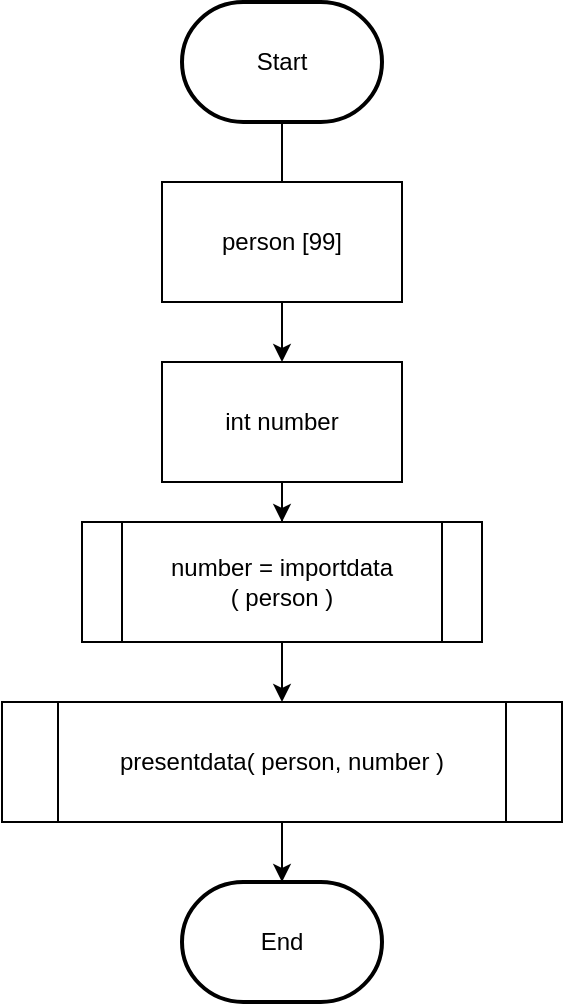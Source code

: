 <mxfile version="20.4.0" type="device" pages="5"><diagram id="Src_bJFRVi8On_MOhCde" name="main"><mxGraphModel dx="451" dy="506" grid="1" gridSize="10" guides="1" tooltips="1" connect="1" arrows="1" fold="1" page="1" pageScale="1" pageWidth="850" pageHeight="1100" math="0" shadow="0"><root><mxCell id="0"/><mxCell id="1" parent="0"/><mxCell id="BGZEyzSah0rk5uQBxEdH-1" value="Start" style="strokeWidth=2;html=1;shape=mxgraph.flowchart.terminator;whiteSpace=wrap;" parent="1" vertex="1"><mxGeometry x="375" y="40" width="100" height="60" as="geometry"/></mxCell><mxCell id="BGZEyzSah0rk5uQBxEdH-2" value="" style="endArrow=classic;html=1;rounded=0;exitX=0.5;exitY=1;exitDx=0;exitDy=0;exitPerimeter=0;" parent="1" source="BGZEyzSah0rk5uQBxEdH-1" edge="1"><mxGeometry width="50" height="50" relative="1" as="geometry"><mxPoint x="325" y="350" as="sourcePoint"/><mxPoint x="425" y="140" as="targetPoint"/></mxGeometry></mxCell><mxCell id="BGZEyzSah0rk5uQBxEdH-5" value="" style="edgeStyle=orthogonalEdgeStyle;rounded=0;orthogonalLoop=1;jettySize=auto;html=1;" parent="1" source="BGZEyzSah0rk5uQBxEdH-3" target="BGZEyzSah0rk5uQBxEdH-4" edge="1"><mxGeometry relative="1" as="geometry"/></mxCell><mxCell id="BGZEyzSah0rk5uQBxEdH-3" value="person &lt;span style=&quot;background-color: initial;&quot;&gt;[99]&lt;/span&gt;" style="rounded=0;whiteSpace=wrap;html=1;" parent="1" vertex="1"><mxGeometry x="365" y="130" width="120" height="60" as="geometry"/></mxCell><mxCell id="BGZEyzSah0rk5uQBxEdH-7" value="" style="edgeStyle=orthogonalEdgeStyle;rounded=0;orthogonalLoop=1;jettySize=auto;html=1;" parent="1" source="BGZEyzSah0rk5uQBxEdH-4" target="BGZEyzSah0rk5uQBxEdH-6" edge="1"><mxGeometry relative="1" as="geometry"/></mxCell><mxCell id="BGZEyzSah0rk5uQBxEdH-4" value="int number" style="rounded=0;whiteSpace=wrap;html=1;" parent="1" vertex="1"><mxGeometry x="365" y="220" width="120" height="60" as="geometry"/></mxCell><mxCell id="BGZEyzSah0rk5uQBxEdH-9" value="" style="edgeStyle=orthogonalEdgeStyle;rounded=0;orthogonalLoop=1;jettySize=auto;html=1;entryX=0.5;entryY=0;entryDx=0;entryDy=0;" parent="1" source="BGZEyzSah0rk5uQBxEdH-6" target="BGZEyzSah0rk5uQBxEdH-10" edge="1"><mxGeometry relative="1" as="geometry"><mxPoint x="425" y="380" as="targetPoint"/></mxGeometry></mxCell><mxCell id="BGZEyzSah0rk5uQBxEdH-6" value="number = importdata&lt;br&gt;( person )" style="shape=process;whiteSpace=wrap;html=1;backgroundOutline=1;rounded=0;" parent="1" vertex="1"><mxGeometry x="325" y="300" width="200" height="60" as="geometry"/></mxCell><mxCell id="BGZEyzSah0rk5uQBxEdH-13" value="" style="edgeStyle=orthogonalEdgeStyle;rounded=0;orthogonalLoop=1;jettySize=auto;html=1;" parent="1" source="BGZEyzSah0rk5uQBxEdH-10" target="BGZEyzSah0rk5uQBxEdH-12" edge="1"><mxGeometry relative="1" as="geometry"/></mxCell><mxCell id="BGZEyzSah0rk5uQBxEdH-10" value="presentdata( person, number )" style="shape=process;whiteSpace=wrap;html=1;backgroundOutline=1;rounded=0;" parent="1" vertex="1"><mxGeometry x="285" y="390" width="280" height="60" as="geometry"/></mxCell><mxCell id="BGZEyzSah0rk5uQBxEdH-12" value="End" style="strokeWidth=2;html=1;shape=mxgraph.flowchart.terminator;whiteSpace=wrap;" parent="1" vertex="1"><mxGeometry x="375" y="480" width="100" height="60" as="geometry"/></mxCell></root></mxGraphModel></diagram><diagram id="DoapENinE9vZVvdP6jZU" name="struct "><mxGraphModel dx="499" dy="560" grid="1" gridSize="10" guides="1" tooltips="1" connect="1" arrows="1" fold="1" page="1" pageScale="1" pageWidth="827" pageHeight="1169" math="0" shadow="0"><root><mxCell id="0"/><mxCell id="1" parent="0"/><mxCell id="ZlOHR_50-FttEBUw-WGg-1" value="" style="edgeStyle=orthogonalEdgeStyle;rounded=0;orthogonalLoop=1;jettySize=auto;html=1;fontSize=20;" edge="1" parent="1" source="ZlOHR_50-FttEBUw-WGg-2" target="ZlOHR_50-FttEBUw-WGg-4"><mxGeometry relative="1" as="geometry"/></mxCell><mxCell id="ZlOHR_50-FttEBUw-WGg-2" value="struct&amp;nbsp;AgePerson" style="strokeWidth=2;html=1;shape=mxgraph.flowchart.terminator;whiteSpace=wrap;fontSize=20;" vertex="1" parent="1"><mxGeometry x="308.5" y="45" width="210" height="60" as="geometry"/></mxCell><mxCell id="ZlOHR_50-FttEBUw-WGg-4" value="int number" style="whiteSpace=wrap;html=1;fontSize=20;strokeWidth=2;" vertex="1" parent="1"><mxGeometry x="354" y="135" width="120" height="60" as="geometry"/></mxCell><mxCell id="ZlOHR_50-FttEBUw-WGg-6" value="char name[ 100 ]" style="whiteSpace=wrap;html=1;fontSize=20;strokeWidth=2;" vertex="1" parent="1"><mxGeometry x="306" y="300" width="215" height="60" as="geometry"/></mxCell><mxCell id="ZlOHR_50-FttEBUw-WGg-7" value="" style="edgeStyle=orthogonalEdgeStyle;rounded=0;orthogonalLoop=1;jettySize=auto;html=1;fontSize=20;exitX=0.5;exitY=1;exitDx=0;exitDy=0;" edge="1" parent="1" source="ZlOHR_50-FttEBUw-WGg-6" target="ZlOHR_50-FttEBUw-WGg-10"><mxGeometry relative="1" as="geometry"><mxPoint x="413.48" y="405" as="sourcePoint"/></mxGeometry></mxCell><mxCell id="ZlOHR_50-FttEBUw-WGg-9" value="" style="edgeStyle=orthogonalEdgeStyle;rounded=0;orthogonalLoop=1;jettySize=auto;html=1;fontSize=20;" edge="1" parent="1" source="ZlOHR_50-FttEBUw-WGg-10" target="ZlOHR_50-FttEBUw-WGg-11"><mxGeometry relative="1" as="geometry"/></mxCell><mxCell id="ZlOHR_50-FttEBUw-WGg-10" value="typedef Age" style="whiteSpace=wrap;html=1;fontSize=20;strokeWidth=2;" vertex="1" parent="1"><mxGeometry x="353.5" y="380" width="120" height="60" as="geometry"/></mxCell><mxCell id="ZlOHR_50-FttEBUw-WGg-11" value="End ageman" style="strokeWidth=2;html=1;shape=mxgraph.flowchart.terminator;whiteSpace=wrap;fontSize=20;" vertex="1" parent="1"><mxGeometry x="346" y="460" width="135" height="60" as="geometry"/></mxCell><mxCell id="ZlOHR_50-FttEBUw-WGg-12" value="" style="edgeStyle=orthogonalEdgeStyle;rounded=0;orthogonalLoop=1;jettySize=auto;html=1;fontSize=20;" edge="1" parent="1" target="ZlOHR_50-FttEBUw-WGg-13"><mxGeometry relative="1" as="geometry"><mxPoint x="413.5" y="195" as="sourcePoint"/></mxGeometry></mxCell><mxCell id="ZlOHR_50-FttEBUw-WGg-13" value="char date[ 100 ]&amp;nbsp;" style="whiteSpace=wrap;html=1;fontSize=20;strokeWidth=2;" vertex="1" parent="1"><mxGeometry x="306" y="220" width="215" height="60" as="geometry"/></mxCell><mxCell id="ZlOHR_50-FttEBUw-WGg-14" value="" style="edgeStyle=orthogonalEdgeStyle;rounded=0;orthogonalLoop=1;jettySize=auto;html=1;fontSize=20;exitX=0.5;exitY=1;exitDx=0;exitDy=0;entryX=0.5;entryY=0;entryDx=0;entryDy=0;" edge="1" parent="1" source="ZlOHR_50-FttEBUw-WGg-13" target="ZlOHR_50-FttEBUw-WGg-6"><mxGeometry relative="1" as="geometry"><mxPoint x="414" y="305" as="sourcePoint"/><mxPoint x="414" y="340" as="targetPoint"/></mxGeometry></mxCell></root></mxGraphModel></diagram><diagram id="CWajOFVkV5aVn1lxhUmZ" name="importdata"><mxGraphModel dx="444" dy="1425" grid="1" gridSize="10" guides="1" tooltips="1" connect="1" arrows="1" fold="1" page="1" pageScale="1" pageWidth="827" pageHeight="1169" math="0" shadow="0"><root><mxCell id="0"/><mxCell id="1" parent="0"/><mxCell id="stAsNY2RovcSfx2oNMUI-1" value="" style="edgeStyle=orthogonalEdgeStyle;rounded=0;orthogonalLoop=1;jettySize=auto;html=1;" edge="1" parent="1" source="stAsNY2RovcSfx2oNMUI-2" target="stAsNY2RovcSfx2oNMUI-4"><mxGeometry relative="1" as="geometry"/></mxCell><mxCell id="stAsNY2RovcSfx2oNMUI-2" value="Start&amp;nbsp;importdata" style="strokeWidth=2;html=1;shape=mxgraph.flowchart.terminator;whiteSpace=wrap;" vertex="1" parent="1"><mxGeometry x="1635" y="30" width="150" height="60" as="geometry"/></mxCell><mxCell id="stAsNY2RovcSfx2oNMUI-3" value="" style="edgeStyle=orthogonalEdgeStyle;rounded=0;orthogonalLoop=1;jettySize=auto;html=1;" edge="1" parent="1" source="stAsNY2RovcSfx2oNMUI-4" target="stAsNY2RovcSfx2oNMUI-6"><mxGeometry relative="1" as="geometry"/></mxCell><mxCell id="stAsNY2RovcSfx2oNMUI-4" value="FILE *fp" style="whiteSpace=wrap;html=1;strokeWidth=2;" vertex="1" parent="1"><mxGeometry x="1650" y="130" width="120" height="60" as="geometry"/></mxCell><mxCell id="stAsNY2RovcSfx2oNMUI-5" value="" style="edgeStyle=orthogonalEdgeStyle;rounded=0;orthogonalLoop=1;jettySize=auto;html=1;" edge="1" parent="1" source="stAsNY2RovcSfx2oNMUI-6" target="stAsNY2RovcSfx2oNMUI-8"><mxGeometry relative="1" as="geometry"/></mxCell><mxCell id="stAsNY2RovcSfx2oNMUI-6" value="int count" style="whiteSpace=wrap;html=1;strokeWidth=2;" vertex="1" parent="1"><mxGeometry x="1650" y="220" width="120" height="60" as="geometry"/></mxCell><mxCell id="stAsNY2RovcSfx2oNMUI-8" value="fp = fopen(&quot;info.txt&quot;, &quot;r&quot;)" style="shape=parallelogram;perimeter=parallelogramPerimeter;whiteSpace=wrap;html=1;fixedSize=1;strokeWidth=2;" vertex="1" parent="1"><mxGeometry x="1585" y="320" width="250" height="60" as="geometry"/></mxCell><mxCell id="stAsNY2RovcSfx2oNMUI-10" style="edgeStyle=orthogonalEdgeStyle;rounded=0;orthogonalLoop=1;jettySize=auto;html=1;exitX=0.5;exitY=1;exitDx=0;exitDy=0;entryX=0.5;entryY=0;entryDx=0;entryDy=0;" edge="1" parent="1" source="stAsNY2RovcSfx2oNMUI-8" target="stAsNY2RovcSfx2oNMUI-18"><mxGeometry relative="1" as="geometry"><mxPoint x="1720" y="770" as="targetPoint"/><Array as="points"/><mxPoint x="1750" y="460" as="sourcePoint"/></mxGeometry></mxCell><mxCell id="stAsNY2RovcSfx2oNMUI-14" style="edgeStyle=orthogonalEdgeStyle;rounded=0;orthogonalLoop=1;jettySize=auto;html=1;exitX=0;exitY=0.5;exitDx=0;exitDy=0;fontSize=20;" edge="1" parent="1"><mxGeometry relative="1" as="geometry"><mxPoint x="1650" y="680.353" as="targetPoint"/><mxPoint x="1650.005" y="680" as="sourcePoint"/></mxGeometry></mxCell><mxCell id="stAsNY2RovcSfx2oNMUI-18" value="fscanf(fp,&amp;nbsp; &quot;%s\t%s\t\t%s\n&quot;, human[ 0 ].name, human[ 0 ].name, human[ 0 ].name )" style="shape=parallelogram;perimeter=parallelogramPerimeter;whiteSpace=wrap;html=1;fixedSize=1;" vertex="1" parent="1"><mxGeometry x="1470.01" y="410" width="480" height="60" as="geometry"/></mxCell><mxCell id="stAsNY2RovcSfx2oNMUI-19" value="" style="edgeStyle=orthogonalEdgeStyle;rounded=0;orthogonalLoop=1;jettySize=auto;html=1;exitX=0.5;exitY=1;exitDx=0;exitDy=0;" edge="1" parent="1" source="stAsNY2RovcSfx2oNMUI-18" target="stAsNY2RovcSfx2oNMUI-22"><mxGeometry relative="1" as="geometry"><mxPoint x="1710.005" y="990" as="sourcePoint"/></mxGeometry></mxCell><mxCell id="stAsNY2RovcSfx2oNMUI-21" value="" style="edgeStyle=orthogonalEdgeStyle;rounded=0;orthogonalLoop=1;jettySize=auto;html=1;" edge="1" parent="1" source="stAsNY2RovcSfx2oNMUI-22" target="stAsNY2RovcSfx2oNMUI-24"><mxGeometry relative="1" as="geometry"/></mxCell><mxCell id="stAsNY2RovcSfx2oNMUI-22" value="strcpy(human[0].name, &quot;\0&quot;)" style="whiteSpace=wrap;html=1;" vertex="1" parent="1"><mxGeometry x="1625" y="500" width="170" height="60" as="geometry"/></mxCell><mxCell id="stAsNY2RovcSfx2oNMUI-24" value="i = 0" style="whiteSpace=wrap;html=1;" vertex="1" parent="1"><mxGeometry x="1650" y="600" width="120" height="60" as="geometry"/></mxCell><mxCell id="stAsNY2RovcSfx2oNMUI-25" value="" style="edgeStyle=orthogonalEdgeStyle;rounded=0;orthogonalLoop=1;jettySize=auto;html=1;exitX=0.5;exitY=1;exitDx=0;exitDy=0;" edge="1" parent="1" source="stAsNY2RovcSfx2oNMUI-24" target="stAsNY2RovcSfx2oNMUI-29"><mxGeometry relative="1" as="geometry"><mxPoint x="1710" y="740" as="sourcePoint"/></mxGeometry></mxCell><mxCell id="stAsNY2RovcSfx2oNMUI-27" value="" style="edgeStyle=orthogonalEdgeStyle;rounded=0;orthogonalLoop=1;jettySize=auto;html=1;" edge="1" parent="1" source="stAsNY2RovcSfx2oNMUI-29"><mxGeometry relative="1" as="geometry"><mxPoint x="1709.985" y="810.007" as="targetPoint"/></mxGeometry></mxCell><mxCell id="stAsNY2RovcSfx2oNMUI-28" style="edgeStyle=orthogonalEdgeStyle;rounded=0;orthogonalLoop=1;jettySize=auto;html=1;exitX=1;exitY=0.5;exitDx=0;exitDy=0;entryX=1;entryY=0.5;entryDx=0;entryDy=0;entryPerimeter=0;fontSize=20;" edge="1" parent="1" source="stAsNY2RovcSfx2oNMUI-29" target="stAsNY2RovcSfx2oNMUI-40"><mxGeometry relative="1" as="geometry"><Array as="points"><mxPoint x="2000" y="730"/><mxPoint x="2000" y="1135"/></Array></mxGeometry></mxCell><mxCell id="stAsNY2RovcSfx2oNMUI-29" value="&lt;br&gt;&lt;br&gt;i &amp;lt; 100" style="rhombus;whiteSpace=wrap;html=1;verticalAlign=top;" vertex="1" parent="1"><mxGeometry x="1594.99" y="690" width="229.99" height="80" as="geometry"/></mxCell><mxCell id="stAsNY2RovcSfx2oNMUI-30" value="" style="edgeStyle=orthogonalEdgeStyle;rounded=0;orthogonalLoop=1;jettySize=auto;html=1;exitX=0.5;exitY=1;exitDx=0;exitDy=0;" edge="1" parent="1" target="stAsNY2RovcSfx2oNMUI-34"><mxGeometry relative="1" as="geometry"><mxPoint x="1710.01" y="890" as="sourcePoint"/></mxGeometry></mxCell><mxCell id="stAsNY2RovcSfx2oNMUI-34" value="count++" style="whiteSpace=wrap;html=1;verticalAlign=top;" vertex="1" parent="1"><mxGeometry x="1650.01" y="930" width="120" height="40" as="geometry"/></mxCell><mxCell id="stAsNY2RovcSfx2oNMUI-38" value="&lt;br&gt;break&amp;nbsp;" style="whiteSpace=wrap;html=1;verticalAlign=top;" vertex="1" parent="1"><mxGeometry x="1647.99" y="1020" width="136" height="60" as="geometry"/></mxCell><mxCell id="stAsNY2RovcSfx2oNMUI-39" value="" style="edgeStyle=orthogonalEdgeStyle;rounded=0;orthogonalLoop=1;jettySize=auto;html=1;fontSize=20;" edge="1" parent="1" source="stAsNY2RovcSfx2oNMUI-40" target="stAsNY2RovcSfx2oNMUI-42"><mxGeometry relative="1" as="geometry"/></mxCell><mxCell id="stAsNY2RovcSfx2oNMUI-40" value="" style="verticalLabelPosition=bottom;verticalAlign=top;html=1;shape=mxgraph.flowchart.on-page_reference;fontSize=20;" vertex="1" parent="1"><mxGeometry x="1700.99" y="1120" width="30" height="30" as="geometry"/></mxCell><mxCell id="stAsNY2RovcSfx2oNMUI-41" value="" style="edgeStyle=orthogonalEdgeStyle;rounded=0;orthogonalLoop=1;jettySize=auto;html=1;fontSize=20;" edge="1" parent="1" source="stAsNY2RovcSfx2oNMUI-42" target="stAsNY2RovcSfx2oNMUI-44"><mxGeometry relative="1" as="geometry"/></mxCell><mxCell id="stAsNY2RovcSfx2oNMUI-42" value="fclose( fp )" style="whiteSpace=wrap;html=1;fontSize=20;verticalAlign=top;" vertex="1" parent="1"><mxGeometry x="1655.99" y="1180" width="120" height="45" as="geometry"/></mxCell><mxCell id="stAsNY2RovcSfx2oNMUI-43" value="" style="edgeStyle=orthogonalEdgeStyle;rounded=0;orthogonalLoop=1;jettySize=auto;html=1;fontSize=20;entryX=0.5;entryY=0;entryDx=0;entryDy=0;entryPerimeter=0;" edge="1" parent="1" source="stAsNY2RovcSfx2oNMUI-44" target="stAsNY2RovcSfx2oNMUI-45"><mxGeometry relative="1" as="geometry"><mxPoint x="1715.99" y="1520" as="targetPoint"/></mxGeometry></mxCell><mxCell id="stAsNY2RovcSfx2oNMUI-44" value="return count" style="shape=parallelogram;perimeter=parallelogramPerimeter;whiteSpace=wrap;html=1;fixedSize=1;fontSize=20;verticalAlign=top;" vertex="1" parent="1"><mxGeometry x="1620.99" y="1250" width="190" height="50" as="geometry"/></mxCell><mxCell id="stAsNY2RovcSfx2oNMUI-45" value="&lt;span style=&quot;font-size: 12px;&quot;&gt;Stop importdata&lt;/span&gt;" style="strokeWidth=2;html=1;shape=mxgraph.flowchart.terminator;whiteSpace=wrap;fontSize=20;" vertex="1" parent="1"><mxGeometry x="1635.99" y="1350" width="160" height="60" as="geometry"/></mxCell><mxCell id="stAsNY2RovcSfx2oNMUI-52" value="" style="edgeStyle=orthogonalEdgeStyle;rounded=0;orthogonalLoop=1;jettySize=auto;html=1;exitX=0.5;exitY=1;exitDx=0;exitDy=0;entryX=0.459;entryY=0.023;entryDx=0;entryDy=0;entryPerimeter=0;" edge="1" parent="1" target="stAsNY2RovcSfx2oNMUI-38"><mxGeometry relative="1" as="geometry"><mxPoint x="1709.61" y="970" as="sourcePoint"/><mxPoint x="1709.61" y="1010" as="targetPoint"/></mxGeometry></mxCell><mxCell id="stAsNY2RovcSfx2oNMUI-53" value="" style="edgeStyle=orthogonalEdgeStyle;rounded=0;orthogonalLoop=1;jettySize=auto;html=1;exitX=0.5;exitY=1;exitDx=0;exitDy=0;entryX=0.5;entryY=0;entryDx=0;entryDy=0;entryPerimeter=0;" edge="1" parent="1" target="stAsNY2RovcSfx2oNMUI-40"><mxGeometry relative="1" as="geometry"><mxPoint x="1715.59" y="1080" as="sourcePoint"/><mxPoint x="1715.59" y="1120" as="targetPoint"/></mxGeometry></mxCell><mxCell id="stAsNY2RovcSfx2oNMUI-55" value="(fscanf( fp, &quot;%d\t%s\t\t%s\n&quot;, &amp;amp;human&lt;br&gt;[ i ].number, human[ i ].name,&lt;br&gt;human[ i ].date) != EOF )" style="shape=parallelogram;perimeter=parallelogramPerimeter;whiteSpace=wrap;html=1;fixedSize=1;" vertex="1" parent="1"><mxGeometry x="1470.01" y="810" width="480" height="80" as="geometry"/></mxCell></root></mxGraphModel></diagram><diagram id="sF2p-_ug0T8qevRzZsYp" name="presentdata "><mxGraphModel dx="5336" dy="7840" grid="1" gridSize="10" guides="1" tooltips="1" connect="1" arrows="1" fold="1" page="1" pageScale="1" pageWidth="827" pageHeight="1169" math="0" shadow="0"><root><mxCell id="0"/><mxCell id="1" parent="0"/><mxCell id="3qbejKQxbgHyTI_WFicX-1" value="" style="edgeStyle=orthogonalEdgeStyle;rounded=0;orthogonalLoop=1;jettySize=auto;html=1;fontSize=20;" edge="1" parent="1" source="3qbejKQxbgHyTI_WFicX-2" target="3qbejKQxbgHyTI_WFicX-4"><mxGeometry relative="1" as="geometry"/></mxCell><mxCell id="3qbejKQxbgHyTI_WFicX-2" value="start presentdata&amp;nbsp;" style="strokeWidth=2;html=1;shape=mxgraph.flowchart.terminator;whiteSpace=wrap;fontSize=20;" vertex="1" parent="1"><mxGeometry x="2285.01" y="30" width="380" height="60" as="geometry"/></mxCell><mxCell id="3qbejKQxbgHyTI_WFicX-3" value="" style="edgeStyle=orthogonalEdgeStyle;rounded=0;orthogonalLoop=1;jettySize=auto;html=1;fontSize=20;" edge="1" parent="1" source="3qbejKQxbgHyTI_WFicX-4" target="3qbejKQxbgHyTI_WFicX-6"><mxGeometry relative="1" as="geometry"/></mxCell><mxCell id="3qbejKQxbgHyTI_WFicX-4" value="int oldest = -999999999" style="whiteSpace=wrap;html=1;fontSize=20;strokeWidth=2;" vertex="1" parent="1"><mxGeometry x="2357.5" y="160" width="235" height="60" as="geometry"/></mxCell><mxCell id="3qbejKQxbgHyTI_WFicX-5" value="" style="edgeStyle=orthogonalEdgeStyle;rounded=0;orthogonalLoop=1;jettySize=auto;html=1;fontSize=20;" edge="1" parent="1" source="3qbejKQxbgHyTI_WFicX-6" target="3qbejKQxbgHyTI_WFicX-8"><mxGeometry relative="1" as="geometry"/></mxCell><mxCell id="3qbejKQxbgHyTI_WFicX-6" value="int youngest = 999999999" style="whiteSpace=wrap;html=1;fontSize=20;strokeWidth=2;" vertex="1" parent="1"><mxGeometry x="2350" y="280" width="250" height="60" as="geometry"/></mxCell><mxCell id="3qbejKQxbgHyTI_WFicX-7" value="" style="edgeStyle=orthogonalEdgeStyle;rounded=0;orthogonalLoop=1;jettySize=auto;html=1;fontSize=20;" edge="1" parent="1" source="3qbejKQxbgHyTI_WFicX-8" target="3qbejKQxbgHyTI_WFicX-10"><mxGeometry relative="1" as="geometry"/></mxCell><mxCell id="3qbejKQxbgHyTI_WFicX-8" value="char holdall[ 99 ], hold[ 99 ]" style="whiteSpace=wrap;html=1;fontSize=20;strokeWidth=2;" vertex="1" parent="1"><mxGeometry x="2320" y="380" width="310" height="60" as="geometry"/></mxCell><mxCell id="3qbejKQxbgHyTI_WFicX-9" value="" style="edgeStyle=orthogonalEdgeStyle;rounded=0;orthogonalLoop=1;jettySize=auto;html=1;fontSize=20;" edge="1" parent="1" source="3qbejKQxbgHyTI_WFicX-10" target="3qbejKQxbgHyTI_WFicX-12"><mxGeometry relative="1" as="geometry"/></mxCell><mxCell id="3qbejKQxbgHyTI_WFicX-10" value="int year, month, day" style="whiteSpace=wrap;html=1;fontSize=20;strokeWidth=2;" vertex="1" parent="1"><mxGeometry x="2377.5" y="490" width="195" height="60" as="geometry"/></mxCell><mxCell id="3qbejKQxbgHyTI_WFicX-11" value="" style="edgeStyle=orthogonalEdgeStyle;rounded=0;orthogonalLoop=1;jettySize=auto;html=1;fontSize=20;" edge="1" parent="1" source="3qbejKQxbgHyTI_WFicX-12" target="3qbejKQxbgHyTI_WFicX-14"><mxGeometry relative="1" as="geometry"/></mxCell><mxCell id="3qbejKQxbgHyTI_WFicX-12" value="char pname" style="whiteSpace=wrap;html=1;fontSize=20;strokeWidth=2;" vertex="1" parent="1"><mxGeometry x="2392.5" y="600" width="165" height="60" as="geometry"/></mxCell><mxCell id="3qbejKQxbgHyTI_WFicX-13" value="" style="edgeStyle=orthogonalEdgeStyle;rounded=0;orthogonalLoop=1;jettySize=auto;html=1;fontSize=20;" edge="1" parent="1" source="3qbejKQxbgHyTI_WFicX-14" target="3qbejKQxbgHyTI_WFicX-16"><mxGeometry relative="1" as="geometry"/></mxCell><mxCell id="3qbejKQxbgHyTI_WFicX-14" value="int allday[ 99 ]" style="whiteSpace=wrap;html=1;fontSize=20;strokeWidth=2;" vertex="1" parent="1"><mxGeometry x="2382.5" y="710" width="185" height="60" as="geometry"/></mxCell><mxCell id="3qbejKQxbgHyTI_WFicX-15" value="" style="edgeStyle=orthogonalEdgeStyle;rounded=0;orthogonalLoop=1;jettySize=auto;html=1;fontSize=20;" edge="1" parent="1" source="3qbejKQxbgHyTI_WFicX-16" target="3qbejKQxbgHyTI_WFicX-18"><mxGeometry relative="1" as="geometry"/></mxCell><mxCell id="3qbejKQxbgHyTI_WFicX-16" value="int i = 0" style="whiteSpace=wrap;html=1;fontSize=20;strokeWidth=2;" vertex="1" parent="1"><mxGeometry x="2415" y="800" width="120" height="60" as="geometry"/></mxCell><mxCell id="3qbejKQxbgHyTI_WFicX-17" value="" style="edgeStyle=orthogonalEdgeStyle;rounded=0;orthogonalLoop=1;jettySize=auto;html=1;fontSize=20;" edge="1" parent="1" source="3qbejKQxbgHyTI_WFicX-18" target="3qbejKQxbgHyTI_WFicX-21"><mxGeometry relative="1" as="geometry"/></mxCell><mxCell id="3qbejKQxbgHyTI_WFicX-18" value="" style="verticalLabelPosition=bottom;verticalAlign=top;html=1;shape=mxgraph.flowchart.on-page_reference;fontSize=20;" vertex="1" parent="1"><mxGeometry x="2460" y="910" width="30" height="30" as="geometry"/></mxCell><mxCell id="3qbejKQxbgHyTI_WFicX-19" value="" style="edgeStyle=orthogonalEdgeStyle;rounded=0;orthogonalLoop=1;jettySize=auto;html=1;fontSize=20;" edge="1" parent="1" source="3qbejKQxbgHyTI_WFicX-21" target="3qbejKQxbgHyTI_WFicX-23"><mxGeometry relative="1" as="geometry"/></mxCell><mxCell id="3qbejKQxbgHyTI_WFicX-20" style="edgeStyle=orthogonalEdgeStyle;rounded=0;orthogonalLoop=1;jettySize=auto;html=1;exitX=1;exitY=0.5;exitDx=0;exitDy=0;fontSize=20;entryX=0.5;entryY=0;entryDx=0;entryDy=0;" edge="1" parent="1" source="3qbejKQxbgHyTI_WFicX-21" target="3qbejKQxbgHyTI_WFicX-76"><mxGeometry relative="1" as="geometry"><mxPoint x="2890" y="3810" as="targetPoint"/><Array as="points"><mxPoint x="2850" y="1050"/><mxPoint x="2850" y="3690"/><mxPoint x="2475" y="3690"/></Array></mxGeometry></mxCell><mxCell id="3qbejKQxbgHyTI_WFicX-21" value="&lt;br&gt;&lt;br&gt;i &amp;lt; count" style="rhombus;whiteSpace=wrap;html=1;fontSize=20;verticalAlign=top;" vertex="1" parent="1"><mxGeometry x="2406.25" y="987.5" width="137.5" height="125" as="geometry"/></mxCell><mxCell id="3qbejKQxbgHyTI_WFicX-22" value="" style="edgeStyle=orthogonalEdgeStyle;rounded=0;orthogonalLoop=1;jettySize=auto;html=1;fontSize=20;" edge="1" parent="1" source="3qbejKQxbgHyTI_WFicX-23" target="3qbejKQxbgHyTI_WFicX-25"><mxGeometry relative="1" as="geometry"/></mxCell><mxCell id="3qbejKQxbgHyTI_WFicX-23" value="strcpy(holdall, person[i].date)" style="whiteSpace=wrap;html=1;fontSize=20;verticalAlign=top;" vertex="1" parent="1"><mxGeometry x="2362.5" y="1170" width="225" height="60" as="geometry"/></mxCell><mxCell id="3qbejKQxbgHyTI_WFicX-24" value="" style="edgeStyle=orthogonalEdgeStyle;rounded=0;orthogonalLoop=1;jettySize=auto;html=1;fontSize=20;" edge="1" parent="1" source="3qbejKQxbgHyTI_WFicX-25" target="3qbejKQxbgHyTI_WFicX-30"><mxGeometry relative="1" as="geometry"/></mxCell><mxCell id="3qbejKQxbgHyTI_WFicX-25" value="int j = 0" style="whiteSpace=wrap;html=1;fontSize=20;verticalAlign=top;" vertex="1" parent="1"><mxGeometry x="2415" y="1310" width="120" height="40" as="geometry"/></mxCell><mxCell id="3qbejKQxbgHyTI_WFicX-26" value="" style="edgeStyle=orthogonalEdgeStyle;rounded=0;orthogonalLoop=1;jettySize=auto;html=1;fontSize=20;" edge="1" parent="1" source="3qbejKQxbgHyTI_WFicX-28" target="3qbejKQxbgHyTI_WFicX-32"><mxGeometry relative="1" as="geometry"/></mxCell><mxCell id="3qbejKQxbgHyTI_WFicX-27" style="edgeStyle=orthogonalEdgeStyle;rounded=0;orthogonalLoop=1;jettySize=auto;html=1;exitX=0;exitY=0.5;exitDx=0;exitDy=0;fontSize=20;" edge="1" parent="1" source="3qbejKQxbgHyTI_WFicX-28" target="3qbejKQxbgHyTI_WFicX-36"><mxGeometry relative="1" as="geometry"><Array as="points"><mxPoint x="2300" y="1475"/><mxPoint x="2300" y="1690"/><mxPoint x="2475" y="1690"/></Array></mxGeometry></mxCell><mxCell id="3qbejKQxbgHyTI_WFicX-28" value="j &amp;lt; 4" style="rhombus;whiteSpace=wrap;html=1;fontSize=20;verticalAlign=top;" vertex="1" parent="1"><mxGeometry x="2377.5" y="1450" width="195" height="50" as="geometry"/></mxCell><mxCell id="3qbejKQxbgHyTI_WFicX-29" value="" style="edgeStyle=orthogonalEdgeStyle;rounded=0;orthogonalLoop=1;jettySize=auto;html=1;fontSize=20;" edge="1" parent="1" source="3qbejKQxbgHyTI_WFicX-30" target="3qbejKQxbgHyTI_WFicX-28"><mxGeometry relative="1" as="geometry"/></mxCell><mxCell id="3qbejKQxbgHyTI_WFicX-30" value="" style="verticalLabelPosition=bottom;verticalAlign=top;html=1;shape=mxgraph.flowchart.on-page_reference;fontSize=20;" vertex="1" parent="1"><mxGeometry x="2460" y="1380" width="30" height="30" as="geometry"/></mxCell><mxCell id="3qbejKQxbgHyTI_WFicX-31" value="" style="edgeStyle=orthogonalEdgeStyle;rounded=0;orthogonalLoop=1;jettySize=auto;html=1;fontSize=20;" edge="1" parent="1" source="3qbejKQxbgHyTI_WFicX-32" target="3qbejKQxbgHyTI_WFicX-34"><mxGeometry relative="1" as="geometry"/></mxCell><mxCell id="3qbejKQxbgHyTI_WFicX-32" value="hold[ j ] = holdall&lt;br&gt;[ j ]" style="whiteSpace=wrap;html=1;fontSize=20;verticalAlign=top;" vertex="1" parent="1"><mxGeometry x="2392.5" y="1570" width="165" height="60" as="geometry"/></mxCell><mxCell id="3qbejKQxbgHyTI_WFicX-33" style="edgeStyle=orthogonalEdgeStyle;rounded=0;orthogonalLoop=1;jettySize=auto;html=1;exitX=0.5;exitY=0;exitDx=0;exitDy=0;entryX=1;entryY=0.5;entryDx=0;entryDy=0;entryPerimeter=0;fontSize=20;" edge="1" parent="1" source="3qbejKQxbgHyTI_WFicX-34" target="3qbejKQxbgHyTI_WFicX-30"><mxGeometry relative="1" as="geometry"/></mxCell><mxCell id="3qbejKQxbgHyTI_WFicX-34" value="j++" style="whiteSpace=wrap;html=1;fontSize=20;verticalAlign=top;" vertex="1" parent="1"><mxGeometry x="2665.01" y="1470" width="120" height="60" as="geometry"/></mxCell><mxCell id="3qbejKQxbgHyTI_WFicX-35" value="" style="edgeStyle=orthogonalEdgeStyle;rounded=0;orthogonalLoop=1;jettySize=auto;html=1;fontSize=20;" edge="1" parent="1" source="3qbejKQxbgHyTI_WFicX-36" target="3qbejKQxbgHyTI_WFicX-38"><mxGeometry relative="1" as="geometry"/></mxCell><mxCell id="3qbejKQxbgHyTI_WFicX-36" value="hold[ 4 ] = '\0'&amp;nbsp;" style="rounded=0;whiteSpace=wrap;html=1;fontSize=20;" vertex="1" parent="1"><mxGeometry x="2377.5" y="1760" width="195" height="60" as="geometry"/></mxCell><mxCell id="3qbejKQxbgHyTI_WFicX-37" value="" style="edgeStyle=orthogonalEdgeStyle;rounded=0;orthogonalLoop=1;jettySize=auto;html=1;fontSize=20;" edge="1" parent="1" source="3qbejKQxbgHyTI_WFicX-38" target="3qbejKQxbgHyTI_WFicX-40"><mxGeometry relative="1" as="geometry"/></mxCell><mxCell id="3qbejKQxbgHyTI_WFicX-38" value="year = atoi( hold )" style="rounded=0;whiteSpace=wrap;html=1;fontSize=20;" vertex="1" parent="1"><mxGeometry x="2372.5" y="1900" width="205" height="60" as="geometry"/></mxCell><mxCell id="3qbejKQxbgHyTI_WFicX-39" value="" style="edgeStyle=orthogonalEdgeStyle;rounded=0;orthogonalLoop=1;jettySize=auto;html=1;fontSize=20;" edge="1" parent="1" source="3qbejKQxbgHyTI_WFicX-40" target="3qbejKQxbgHyTI_WFicX-45"><mxGeometry relative="1" as="geometry"/></mxCell><mxCell id="3qbejKQxbgHyTI_WFicX-40" value="j = 0" style="whiteSpace=wrap;html=1;fontSize=20;verticalAlign=top;" vertex="1" parent="1"><mxGeometry x="2414.5" y="2010" width="120" height="40" as="geometry"/></mxCell><mxCell id="3qbejKQxbgHyTI_WFicX-41" value="" style="edgeStyle=orthogonalEdgeStyle;rounded=0;orthogonalLoop=1;jettySize=auto;html=1;fontSize=20;" edge="1" parent="1" source="3qbejKQxbgHyTI_WFicX-43" target="3qbejKQxbgHyTI_WFicX-47"><mxGeometry relative="1" as="geometry"/></mxCell><mxCell id="3qbejKQxbgHyTI_WFicX-42" style="edgeStyle=orthogonalEdgeStyle;rounded=0;orthogonalLoop=1;jettySize=auto;html=1;exitX=1;exitY=0.5;exitDx=0;exitDy=0;fontSize=20;" edge="1" parent="1" source="3qbejKQxbgHyTI_WFicX-43" target="3qbejKQxbgHyTI_WFicX-51"><mxGeometry relative="1" as="geometry"><Array as="points"><mxPoint x="2250" y="2175"/><mxPoint x="2250" y="2390"/><mxPoint x="2474" y="2390"/></Array></mxGeometry></mxCell><mxCell id="3qbejKQxbgHyTI_WFicX-43" value="j &amp;lt; 2" style="rhombus;whiteSpace=wrap;html=1;fontSize=20;verticalAlign=top;" vertex="1" parent="1"><mxGeometry x="2377" y="2150" width="195" height="50" as="geometry"/></mxCell><mxCell id="3qbejKQxbgHyTI_WFicX-44" value="" style="edgeStyle=orthogonalEdgeStyle;rounded=0;orthogonalLoop=1;jettySize=auto;html=1;fontSize=20;" edge="1" parent="1" source="3qbejKQxbgHyTI_WFicX-45" target="3qbejKQxbgHyTI_WFicX-43"><mxGeometry relative="1" as="geometry"/></mxCell><mxCell id="3qbejKQxbgHyTI_WFicX-45" value="" style="verticalLabelPosition=bottom;verticalAlign=top;html=1;shape=mxgraph.flowchart.on-page_reference;fontSize=20;" vertex="1" parent="1"><mxGeometry x="2459.5" y="2080" width="30" height="30" as="geometry"/></mxCell><mxCell id="3qbejKQxbgHyTI_WFicX-46" value="" style="edgeStyle=orthogonalEdgeStyle;rounded=0;orthogonalLoop=1;jettySize=auto;html=1;fontSize=20;" edge="1" parent="1" source="3qbejKQxbgHyTI_WFicX-47" target="3qbejKQxbgHyTI_WFicX-49"><mxGeometry relative="1" as="geometry"/></mxCell><mxCell id="3qbejKQxbgHyTI_WFicX-47" value="hold[ j ] = holdall&lt;br&gt;[ j + 5 ]" style="whiteSpace=wrap;html=1;fontSize=20;verticalAlign=top;" vertex="1" parent="1"><mxGeometry x="2392" y="2270" width="165" height="60" as="geometry"/></mxCell><mxCell id="3qbejKQxbgHyTI_WFicX-48" style="edgeStyle=orthogonalEdgeStyle;rounded=0;orthogonalLoop=1;jettySize=auto;html=1;exitX=0.5;exitY=0;exitDx=0;exitDy=0;entryX=1;entryY=0.5;entryDx=0;entryDy=0;entryPerimeter=0;fontSize=20;" edge="1" parent="1" source="3qbejKQxbgHyTI_WFicX-49" target="3qbejKQxbgHyTI_WFicX-45"><mxGeometry relative="1" as="geometry"><Array as="points"><mxPoint x="2790" y="2095"/></Array></mxGeometry></mxCell><mxCell id="3qbejKQxbgHyTI_WFicX-49" value="j++" style="whiteSpace=wrap;html=1;fontSize=20;verticalAlign=top;" vertex="1" parent="1"><mxGeometry x="2730" y="2170" width="120" height="60" as="geometry"/></mxCell><mxCell id="3qbejKQxbgHyTI_WFicX-50" value="" style="edgeStyle=orthogonalEdgeStyle;rounded=0;orthogonalLoop=1;jettySize=auto;html=1;fontSize=20;" edge="1" parent="1" source="3qbejKQxbgHyTI_WFicX-51" target="3qbejKQxbgHyTI_WFicX-53"><mxGeometry relative="1" as="geometry"/></mxCell><mxCell id="3qbejKQxbgHyTI_WFicX-51" value="hold[ 2 ] = '\0'&amp;nbsp;" style="rounded=0;whiteSpace=wrap;html=1;fontSize=20;" vertex="1" parent="1"><mxGeometry x="2377" y="2460" width="195" height="60" as="geometry"/></mxCell><mxCell id="3qbejKQxbgHyTI_WFicX-52" value="" style="edgeStyle=orthogonalEdgeStyle;rounded=0;orthogonalLoop=1;jettySize=auto;html=1;fontSize=20;" edge="1" parent="1" source="3qbejKQxbgHyTI_WFicX-53" target="3qbejKQxbgHyTI_WFicX-55"><mxGeometry relative="1" as="geometry"/></mxCell><mxCell id="3qbejKQxbgHyTI_WFicX-53" value="month = atoi( hold )" style="rounded=0;whiteSpace=wrap;html=1;fontSize=20;" vertex="1" parent="1"><mxGeometry x="2372" y="2600" width="205" height="60" as="geometry"/></mxCell><mxCell id="3qbejKQxbgHyTI_WFicX-54" value="" style="edgeStyle=orthogonalEdgeStyle;rounded=0;orthogonalLoop=1;jettySize=auto;html=1;fontSize=20;" edge="1" parent="1" source="3qbejKQxbgHyTI_WFicX-55" target="3qbejKQxbgHyTI_WFicX-60"><mxGeometry relative="1" as="geometry"/></mxCell><mxCell id="3qbejKQxbgHyTI_WFicX-55" value="j = 0" style="whiteSpace=wrap;html=1;fontSize=20;verticalAlign=top;" vertex="1" parent="1"><mxGeometry x="2414.5" y="2710" width="120" height="40" as="geometry"/></mxCell><mxCell id="3qbejKQxbgHyTI_WFicX-56" value="" style="edgeStyle=orthogonalEdgeStyle;rounded=0;orthogonalLoop=1;jettySize=auto;html=1;fontSize=20;" edge="1" parent="1" source="3qbejKQxbgHyTI_WFicX-58" target="3qbejKQxbgHyTI_WFicX-62"><mxGeometry relative="1" as="geometry"/></mxCell><mxCell id="3qbejKQxbgHyTI_WFicX-57" style="edgeStyle=orthogonalEdgeStyle;rounded=0;orthogonalLoop=1;jettySize=auto;html=1;exitX=0;exitY=0.5;exitDx=0;exitDy=0;fontSize=20;" edge="1" parent="1" source="3qbejKQxbgHyTI_WFicX-58" target="3qbejKQxbgHyTI_WFicX-66"><mxGeometry relative="1" as="geometry"><Array as="points"><mxPoint x="2310" y="2875"/><mxPoint x="2310" y="3090"/><mxPoint x="2474" y="3090"/></Array></mxGeometry></mxCell><mxCell id="3qbejKQxbgHyTI_WFicX-58" value="j &amp;lt; 2" style="rhombus;whiteSpace=wrap;html=1;fontSize=20;verticalAlign=top;" vertex="1" parent="1"><mxGeometry x="2377" y="2850" width="195" height="50" as="geometry"/></mxCell><mxCell id="3qbejKQxbgHyTI_WFicX-59" value="" style="edgeStyle=orthogonalEdgeStyle;rounded=0;orthogonalLoop=1;jettySize=auto;html=1;fontSize=20;" edge="1" parent="1" source="3qbejKQxbgHyTI_WFicX-60" target="3qbejKQxbgHyTI_WFicX-58"><mxGeometry relative="1" as="geometry"/></mxCell><mxCell id="3qbejKQxbgHyTI_WFicX-60" value="" style="verticalLabelPosition=bottom;verticalAlign=top;html=1;shape=mxgraph.flowchart.on-page_reference;fontSize=20;" vertex="1" parent="1"><mxGeometry x="2459.5" y="2780" width="30" height="30" as="geometry"/></mxCell><mxCell id="3qbejKQxbgHyTI_WFicX-61" value="" style="edgeStyle=orthogonalEdgeStyle;rounded=0;orthogonalLoop=1;jettySize=auto;html=1;fontSize=20;" edge="1" parent="1" source="3qbejKQxbgHyTI_WFicX-62" target="3qbejKQxbgHyTI_WFicX-64"><mxGeometry relative="1" as="geometry"/></mxCell><mxCell id="3qbejKQxbgHyTI_WFicX-62" value="hold[ j ] = holdall&lt;br&gt;[ j + 8 ]" style="whiteSpace=wrap;html=1;fontSize=20;verticalAlign=top;" vertex="1" parent="1"><mxGeometry x="2392" y="2970" width="165" height="60" as="geometry"/></mxCell><mxCell id="3qbejKQxbgHyTI_WFicX-63" style="edgeStyle=orthogonalEdgeStyle;rounded=0;orthogonalLoop=1;jettySize=auto;html=1;exitX=0.5;exitY=0;exitDx=0;exitDy=0;entryX=1;entryY=0.5;entryDx=0;entryDy=0;entryPerimeter=0;fontSize=20;" edge="1" parent="1" source="3qbejKQxbgHyTI_WFicX-64" target="3qbejKQxbgHyTI_WFicX-60"><mxGeometry relative="1" as="geometry"/></mxCell><mxCell id="3qbejKQxbgHyTI_WFicX-64" value="j++" style="whiteSpace=wrap;html=1;fontSize=20;verticalAlign=top;" vertex="1" parent="1"><mxGeometry x="2680" y="2862" width="120" height="60" as="geometry"/></mxCell><mxCell id="3qbejKQxbgHyTI_WFicX-65" value="" style="edgeStyle=orthogonalEdgeStyle;rounded=0;orthogonalLoop=1;jettySize=auto;html=1;fontSize=20;" edge="1" parent="1" source="3qbejKQxbgHyTI_WFicX-66" target="3qbejKQxbgHyTI_WFicX-68"><mxGeometry relative="1" as="geometry"/></mxCell><mxCell id="3qbejKQxbgHyTI_WFicX-66" value="hold[ 2 ] = '\0'&amp;nbsp;" style="rounded=0;whiteSpace=wrap;html=1;fontSize=20;" vertex="1" parent="1"><mxGeometry x="2377" y="3160" width="195" height="60" as="geometry"/></mxCell><mxCell id="3qbejKQxbgHyTI_WFicX-67" value="" style="edgeStyle=orthogonalEdgeStyle;rounded=0;orthogonalLoop=1;jettySize=auto;html=1;fontSize=20;" edge="1" parent="1" source="3qbejKQxbgHyTI_WFicX-68" target="3qbejKQxbgHyTI_WFicX-70"><mxGeometry relative="1" as="geometry"/></mxCell><mxCell id="3qbejKQxbgHyTI_WFicX-68" value="day = atoi( holder )" style="rounded=0;whiteSpace=wrap;html=1;fontSize=20;" vertex="1" parent="1"><mxGeometry x="2372" y="3300" width="205" height="60" as="geometry"/></mxCell><mxCell id="3qbejKQxbgHyTI_WFicX-69" value="" style="edgeStyle=orthogonalEdgeStyle;rounded=0;orthogonalLoop=1;jettySize=auto;html=1;fontSize=20;" edge="1" parent="1" source="3qbejKQxbgHyTI_WFicX-70" target="3qbejKQxbgHyTI_WFicX-72"><mxGeometry relative="1" as="geometry"/></mxCell><mxCell id="3qbejKQxbgHyTI_WFicX-70" value="allday[ i ] =&amp;nbsp; ( 2018 - year ) * 365 + ( 6 - month ) * 30 + ( 21 - day )" style="whiteSpace=wrap;html=1;fontSize=20;rounded=0;" vertex="1" parent="1"><mxGeometry x="2126.13" y="3450" width="697.75" height="60" as="geometry"/></mxCell><mxCell id="3qbejKQxbgHyTI_WFicX-71" style="edgeStyle=orthogonalEdgeStyle;rounded=0;orthogonalLoop=1;jettySize=auto;html=1;exitX=0;exitY=0.5;exitDx=0;exitDy=0;fontSize=20;" edge="1" parent="1" source="3qbejKQxbgHyTI_WFicX-72" target="3qbejKQxbgHyTI_WFicX-74"><mxGeometry relative="1" as="geometry"><Array as="points"><mxPoint x="2110" y="3600"/></Array></mxGeometry></mxCell><mxCell id="3qbejKQxbgHyTI_WFicX-72" value="print (&quot;%s %d Years, %d Months\n&quot;, person[ i ].name&lt;br&gt;, allday[ i ]/ 365, ( allday[ i ] % 365) / 30 )" style="shape=parallelogram;perimeter=parallelogramPerimeter;whiteSpace=wrap;html=1;fixedSize=1;fontSize=20;rounded=0;" vertex="1" parent="1"><mxGeometry x="2140.75" y="3570" width="667.49" height="60" as="geometry"/></mxCell><mxCell id="3qbejKQxbgHyTI_WFicX-73" style="edgeStyle=orthogonalEdgeStyle;rounded=0;orthogonalLoop=1;jettySize=auto;html=1;exitX=1;exitY=0.5;exitDx=0;exitDy=0;entryX=0;entryY=0.5;entryDx=0;entryDy=0;entryPerimeter=0;fontSize=20;" edge="1" parent="1" source="3qbejKQxbgHyTI_WFicX-74" target="3qbejKQxbgHyTI_WFicX-18"><mxGeometry relative="1" as="geometry"/></mxCell><mxCell id="3qbejKQxbgHyTI_WFicX-74" value="i++" style="rounded=0;whiteSpace=wrap;html=1;fontSize=20;" vertex="1" parent="1"><mxGeometry x="2210" y="895" width="120" height="60" as="geometry"/></mxCell><mxCell id="3qbejKQxbgHyTI_WFicX-75" value="" style="edgeStyle=orthogonalEdgeStyle;rounded=0;orthogonalLoop=1;jettySize=auto;html=1;fontSize=20;" edge="1" parent="1" source="3qbejKQxbgHyTI_WFicX-76" target="3qbejKQxbgHyTI_WFicX-78"><mxGeometry relative="1" as="geometry"/></mxCell><mxCell id="3qbejKQxbgHyTI_WFicX-76" value="int c = 0" style="rounded=0;whiteSpace=wrap;html=1;fontSize=20;" vertex="1" parent="1"><mxGeometry x="2414.5" y="3750" width="120" height="60" as="geometry"/></mxCell><mxCell id="3qbejKQxbgHyTI_WFicX-77" value="" style="edgeStyle=orthogonalEdgeStyle;rounded=0;orthogonalLoop=1;jettySize=auto;html=1;fontSize=20;" edge="1" parent="1" source="3qbejKQxbgHyTI_WFicX-78" target="3qbejKQxbgHyTI_WFicX-84"><mxGeometry relative="1" as="geometry"/></mxCell><mxCell id="3qbejKQxbgHyTI_WFicX-78" value="" style="verticalLabelPosition=bottom;verticalAlign=top;html=1;shape=mxgraph.flowchart.on-page_reference;fontSize=20;" vertex="1" parent="1"><mxGeometry x="2460.01" y="3850" width="30" height="30" as="geometry"/></mxCell><mxCell id="3qbejKQxbgHyTI_WFicX-79" value="" style="edgeStyle=orthogonalEdgeStyle;rounded=0;orthogonalLoop=1;jettySize=auto;html=1;fontSize=20;" edge="1" parent="1" source="3qbejKQxbgHyTI_WFicX-81" target="3qbejKQxbgHyTI_WFicX-86"><mxGeometry relative="1" as="geometry"/></mxCell><mxCell id="3qbejKQxbgHyTI_WFicX-80" style="edgeStyle=orthogonalEdgeStyle;rounded=0;orthogonalLoop=1;jettySize=auto;html=1;exitX=1;exitY=0.5;exitDx=0;exitDy=0;entryX=1;entryY=0.5;entryDx=0;entryDy=0;entryPerimeter=0;fontSize=20;" edge="1" parent="1" source="3qbejKQxbgHyTI_WFicX-81" target="3qbejKQxbgHyTI_WFicX-90"><mxGeometry relative="1" as="geometry"><Array as="points"><mxPoint x="2290" y="4085"/><mxPoint x="2290" y="4385"/></Array></mxGeometry></mxCell><mxCell id="3qbejKQxbgHyTI_WFicX-81" value="&lt;br&gt;allday[ c ] &amp;gt; oldest" style="rhombus;whiteSpace=wrap;html=1;fontSize=20;verticalAlign=top;" vertex="1" parent="1"><mxGeometry x="2353.5" y="4040" width="243" height="90" as="geometry"/></mxCell><mxCell id="3qbejKQxbgHyTI_WFicX-82" value="" style="edgeStyle=orthogonalEdgeStyle;rounded=0;orthogonalLoop=1;jettySize=auto;html=1;fontSize=20;" edge="1" parent="1" source="3qbejKQxbgHyTI_WFicX-84" target="3qbejKQxbgHyTI_WFicX-81"><mxGeometry relative="1" as="geometry"/></mxCell><mxCell id="3qbejKQxbgHyTI_WFicX-83" style="edgeStyle=orthogonalEdgeStyle;rounded=0;orthogonalLoop=1;jettySize=auto;html=1;exitX=0;exitY=0.5;exitDx=0;exitDy=0;fontSize=20;" edge="1" parent="1" source="3qbejKQxbgHyTI_WFicX-84" target="3qbejKQxbgHyTI_WFicX-94"><mxGeometry relative="1" as="geometry"><Array as="points"><mxPoint x="2200" y="3960"/><mxPoint x="2200" y="4420"/><mxPoint x="2475" y="4420"/></Array></mxGeometry></mxCell><mxCell id="3qbejKQxbgHyTI_WFicX-84" value="c &amp;lt; count" style="rhombus;whiteSpace=wrap;html=1;fontSize=20;" vertex="1" parent="1"><mxGeometry x="2367.51" y="3920" width="214.99" height="80" as="geometry"/></mxCell><mxCell id="3qbejKQxbgHyTI_WFicX-85" value="" style="edgeStyle=orthogonalEdgeStyle;rounded=0;orthogonalLoop=1;jettySize=auto;html=1;fontSize=20;" edge="1" parent="1" source="3qbejKQxbgHyTI_WFicX-86" target="3qbejKQxbgHyTI_WFicX-88"><mxGeometry relative="1" as="geometry"/></mxCell><mxCell id="3qbejKQxbgHyTI_WFicX-86" value="oldest = allday[ c ]" style="whiteSpace=wrap;html=1;fontSize=20;verticalAlign=top;" vertex="1" parent="1"><mxGeometry x="2367" y="4180" width="215" height="50" as="geometry"/></mxCell><mxCell id="3qbejKQxbgHyTI_WFicX-87" value="" style="edgeStyle=orthogonalEdgeStyle;rounded=0;orthogonalLoop=1;jettySize=auto;html=1;fontSize=20;" edge="1" parent="1" source="3qbejKQxbgHyTI_WFicX-88" target="3qbejKQxbgHyTI_WFicX-90"><mxGeometry relative="1" as="geometry"/></mxCell><mxCell id="3qbejKQxbgHyTI_WFicX-88" value="pname = person[ c ].name" style="whiteSpace=wrap;html=1;fontSize=20;verticalAlign=top;" vertex="1" parent="1"><mxGeometry x="2326.75" y="4280" width="295.5" height="60" as="geometry"/></mxCell><mxCell id="3qbejKQxbgHyTI_WFicX-89" value="" style="edgeStyle=orthogonalEdgeStyle;rounded=0;orthogonalLoop=1;jettySize=auto;html=1;fontSize=20;" edge="1" parent="1" source="3qbejKQxbgHyTI_WFicX-90" target="3qbejKQxbgHyTI_WFicX-92"><mxGeometry relative="1" as="geometry"/></mxCell><mxCell id="3qbejKQxbgHyTI_WFicX-90" value="" style="verticalLabelPosition=bottom;verticalAlign=top;html=1;shape=mxgraph.flowchart.on-page_reference;fontSize=20;" vertex="1" parent="1"><mxGeometry x="2459.49" y="4370" width="30" height="30" as="geometry"/></mxCell><mxCell id="3qbejKQxbgHyTI_WFicX-91" style="edgeStyle=orthogonalEdgeStyle;rounded=0;orthogonalLoop=1;jettySize=auto;html=1;exitX=0.5;exitY=0;exitDx=0;exitDy=0;entryX=1;entryY=0.5;entryDx=0;entryDy=0;entryPerimeter=0;fontSize=20;" edge="1" parent="1" source="3qbejKQxbgHyTI_WFicX-92" target="3qbejKQxbgHyTI_WFicX-78"><mxGeometry relative="1" as="geometry"><Array as="points"><mxPoint x="2790" y="3865"/></Array></mxGeometry></mxCell><mxCell id="3qbejKQxbgHyTI_WFicX-92" value="&amp;nbsp;c++" style="whiteSpace=wrap;html=1;fontSize=20;verticalAlign=top;" vertex="1" parent="1"><mxGeometry x="2730" y="3980" width="120" height="60" as="geometry"/></mxCell><mxCell id="3qbejKQxbgHyTI_WFicX-93" value="" style="edgeStyle=orthogonalEdgeStyle;rounded=0;orthogonalLoop=1;jettySize=auto;html=1;fontSize=20;" edge="1" parent="1" source="3qbejKQxbgHyTI_WFicX-94" target="3qbejKQxbgHyTI_WFicX-96"><mxGeometry relative="1" as="geometry"/></mxCell><mxCell id="3qbejKQxbgHyTI_WFicX-94" value="print ( &quot;\nMax : %s [%d Years, %d months]\n&quot;, pname, oldest/365, (oldest%365)/30)" style="shape=parallelogram;perimeter=parallelogramPerimeter;whiteSpace=wrap;html=1;fixedSize=1;fontSize=20;" vertex="1" parent="1"><mxGeometry x="2252.51" y="4490" width="445.01" height="60" as="geometry"/></mxCell><mxCell id="3qbejKQxbgHyTI_WFicX-95" value="" style="edgeStyle=orthogonalEdgeStyle;rounded=0;orthogonalLoop=1;jettySize=auto;html=1;fontSize=20;" edge="1" parent="1" source="3qbejKQxbgHyTI_WFicX-96" target="3qbejKQxbgHyTI_WFicX-98"><mxGeometry relative="1" as="geometry"/></mxCell><mxCell id="3qbejKQxbgHyTI_WFicX-96" value="int c = 0" style="rounded=0;whiteSpace=wrap;html=1;fontSize=20;" vertex="1" parent="1"><mxGeometry x="2414.5" y="4610" width="120" height="60" as="geometry"/></mxCell><mxCell id="3qbejKQxbgHyTI_WFicX-97" value="" style="edgeStyle=orthogonalEdgeStyle;rounded=0;orthogonalLoop=1;jettySize=auto;html=1;fontSize=20;" edge="1" parent="1" source="3qbejKQxbgHyTI_WFicX-98" target="3qbejKQxbgHyTI_WFicX-104"><mxGeometry relative="1" as="geometry"/></mxCell><mxCell id="3qbejKQxbgHyTI_WFicX-98" value="" style="verticalLabelPosition=bottom;verticalAlign=top;html=1;shape=mxgraph.flowchart.on-page_reference;fontSize=20;" vertex="1" parent="1"><mxGeometry x="2460.01" y="4710" width="30" height="30" as="geometry"/></mxCell><mxCell id="3qbejKQxbgHyTI_WFicX-99" value="" style="edgeStyle=orthogonalEdgeStyle;rounded=0;orthogonalLoop=1;jettySize=auto;html=1;fontSize=20;" edge="1" parent="1" source="3qbejKQxbgHyTI_WFicX-101" target="3qbejKQxbgHyTI_WFicX-106"><mxGeometry relative="1" as="geometry"/></mxCell><mxCell id="3qbejKQxbgHyTI_WFicX-100" style="edgeStyle=orthogonalEdgeStyle;rounded=0;orthogonalLoop=1;jettySize=auto;html=1;exitX=1;exitY=0.5;exitDx=0;exitDy=0;entryX=1;entryY=0.5;entryDx=0;entryDy=0;entryPerimeter=0;fontSize=20;" edge="1" parent="1" source="3qbejKQxbgHyTI_WFicX-101" target="3qbejKQxbgHyTI_WFicX-110"><mxGeometry relative="1" as="geometry"><Array as="points"><mxPoint x="2290" y="4945"/><mxPoint x="2290" y="5245"/></Array></mxGeometry></mxCell><mxCell id="3qbejKQxbgHyTI_WFicX-101" value="&lt;br&gt;allday[ c ] &amp;lt; youngest" style="rhombus;whiteSpace=wrap;html=1;fontSize=20;verticalAlign=top;" vertex="1" parent="1"><mxGeometry x="2353.5" y="4900" width="243" height="90" as="geometry"/></mxCell><mxCell id="3qbejKQxbgHyTI_WFicX-102" value="" style="edgeStyle=orthogonalEdgeStyle;rounded=0;orthogonalLoop=1;jettySize=auto;html=1;fontSize=20;" edge="1" parent="1" source="3qbejKQxbgHyTI_WFicX-104" target="3qbejKQxbgHyTI_WFicX-101"><mxGeometry relative="1" as="geometry"/></mxCell><mxCell id="3qbejKQxbgHyTI_WFicX-103" style="edgeStyle=orthogonalEdgeStyle;rounded=0;orthogonalLoop=1;jettySize=auto;html=1;exitX=0;exitY=0.5;exitDx=0;exitDy=0;fontSize=20;" edge="1" parent="1" source="3qbejKQxbgHyTI_WFicX-104" target="3qbejKQxbgHyTI_WFicX-114"><mxGeometry relative="1" as="geometry"><Array as="points"><mxPoint x="2250" y="4820"/><mxPoint x="2250" y="5280"/><mxPoint x="2475" y="5280"/></Array></mxGeometry></mxCell><mxCell id="3qbejKQxbgHyTI_WFicX-104" value="c &amp;lt; count" style="rhombus;whiteSpace=wrap;html=1;fontSize=20;" vertex="1" parent="1"><mxGeometry x="2367.51" y="4780" width="214.99" height="80" as="geometry"/></mxCell><mxCell id="3qbejKQxbgHyTI_WFicX-105" value="" style="edgeStyle=orthogonalEdgeStyle;rounded=0;orthogonalLoop=1;jettySize=auto;html=1;fontSize=20;" edge="1" parent="1" source="3qbejKQxbgHyTI_WFicX-106" target="3qbejKQxbgHyTI_WFicX-108"><mxGeometry relative="1" as="geometry"/></mxCell><mxCell id="3qbejKQxbgHyTI_WFicX-106" value="oldest = allday[ c ]" style="whiteSpace=wrap;html=1;fontSize=20;verticalAlign=top;" vertex="1" parent="1"><mxGeometry x="2367" y="5040" width="215" height="50" as="geometry"/></mxCell><mxCell id="3qbejKQxbgHyTI_WFicX-107" value="" style="edgeStyle=orthogonalEdgeStyle;rounded=0;orthogonalLoop=1;jettySize=auto;html=1;fontSize=20;" edge="1" parent="1" source="3qbejKQxbgHyTI_WFicX-108" target="3qbejKQxbgHyTI_WFicX-110"><mxGeometry relative="1" as="geometry"/></mxCell><mxCell id="3qbejKQxbgHyTI_WFicX-108" value="pname = person[ c ].name" style="whiteSpace=wrap;html=1;fontSize=20;verticalAlign=top;" vertex="1" parent="1"><mxGeometry x="2326.75" y="5140" width="295.5" height="60" as="geometry"/></mxCell><mxCell id="3qbejKQxbgHyTI_WFicX-109" value="" style="edgeStyle=orthogonalEdgeStyle;rounded=0;orthogonalLoop=1;jettySize=auto;html=1;fontSize=20;" edge="1" parent="1" source="3qbejKQxbgHyTI_WFicX-110" target="3qbejKQxbgHyTI_WFicX-112"><mxGeometry relative="1" as="geometry"/></mxCell><mxCell id="3qbejKQxbgHyTI_WFicX-110" value="" style="verticalLabelPosition=bottom;verticalAlign=top;html=1;shape=mxgraph.flowchart.on-page_reference;fontSize=20;" vertex="1" parent="1"><mxGeometry x="2459.49" y="5230" width="30" height="30" as="geometry"/></mxCell><mxCell id="3qbejKQxbgHyTI_WFicX-111" style="edgeStyle=orthogonalEdgeStyle;rounded=0;orthogonalLoop=1;jettySize=auto;html=1;exitX=0.5;exitY=0;exitDx=0;exitDy=0;entryX=1;entryY=0.5;entryDx=0;entryDy=0;entryPerimeter=0;fontSize=20;" edge="1" parent="1" source="3qbejKQxbgHyTI_WFicX-112" target="3qbejKQxbgHyTI_WFicX-98"><mxGeometry relative="1" as="geometry"/></mxCell><mxCell id="3qbejKQxbgHyTI_WFicX-112" value="&amp;nbsp;c++" style="whiteSpace=wrap;html=1;fontSize=20;verticalAlign=top;" vertex="1" parent="1"><mxGeometry x="2760" y="4830" width="120" height="60" as="geometry"/></mxCell><mxCell id="3qbejKQxbgHyTI_WFicX-113" value="" style="edgeStyle=orthogonalEdgeStyle;rounded=0;orthogonalLoop=1;jettySize=auto;html=1;fontSize=20;" edge="1" parent="1" source="3qbejKQxbgHyTI_WFicX-114" target="3qbejKQxbgHyTI_WFicX-115"><mxGeometry relative="1" as="geometry"/></mxCell><mxCell id="3qbejKQxbgHyTI_WFicX-114" value="print ( &quot;\nMin : %s [%d Years, %d months]\n&quot;, pname, youngest/365, (youngest%365)/30)" style="shape=parallelogram;perimeter=parallelogramPerimeter;whiteSpace=wrap;html=1;fixedSize=1;fontSize=20;" vertex="1" parent="1"><mxGeometry x="2252.51" y="5350" width="445.01" height="60" as="geometry"/></mxCell><mxCell id="3qbejKQxbgHyTI_WFicX-115" value="stop presentdata&amp;nbsp;" style="strokeWidth=2;html=1;shape=mxgraph.flowchart.terminator;whiteSpace=wrap;fontSize=20;" vertex="1" parent="1"><mxGeometry x="2371.5" y="5470" width="205.5" height="60" as="geometry"/></mxCell></root></mxGraphModel></diagram><diagram id="pZVNw8NVopT_Peh69zDw" name="all"><mxGraphModel dx="3042" dy="1059" grid="1" gridSize="10" guides="1" tooltips="1" connect="1" arrows="1" fold="1" page="1" pageScale="1" pageWidth="827" pageHeight="1169" math="0" shadow="0"><root><mxCell id="0"/><mxCell id="1" parent="0"/><mxCell id="E08fMVNemYjPcdynluty-1" value="Start" style="strokeWidth=2;html=1;shape=mxgraph.flowchart.terminator;whiteSpace=wrap;" vertex="1" parent="1"><mxGeometry x="130" y="40" width="100" height="60" as="geometry"/></mxCell><mxCell id="E08fMVNemYjPcdynluty-2" value="" style="endArrow=classic;html=1;rounded=0;exitX=0.5;exitY=1;exitDx=0;exitDy=0;exitPerimeter=0;" edge="1" parent="1" source="E08fMVNemYjPcdynluty-1"><mxGeometry width="50" height="50" relative="1" as="geometry"><mxPoint x="80" y="350" as="sourcePoint"/><mxPoint x="180" y="140" as="targetPoint"/></mxGeometry></mxCell><mxCell id="E08fMVNemYjPcdynluty-3" value="" style="edgeStyle=orthogonalEdgeStyle;rounded=0;orthogonalLoop=1;jettySize=auto;html=1;" edge="1" parent="1" source="E08fMVNemYjPcdynluty-4" target="E08fMVNemYjPcdynluty-6"><mxGeometry relative="1" as="geometry"/></mxCell><mxCell id="E08fMVNemYjPcdynluty-4" value="person &lt;span style=&quot;background-color: initial;&quot;&gt;[99]&lt;/span&gt;" style="rounded=0;whiteSpace=wrap;html=1;" vertex="1" parent="1"><mxGeometry x="120" y="130" width="120" height="60" as="geometry"/></mxCell><mxCell id="E08fMVNemYjPcdynluty-5" value="" style="edgeStyle=orthogonalEdgeStyle;rounded=0;orthogonalLoop=1;jettySize=auto;html=1;" edge="1" parent="1" source="E08fMVNemYjPcdynluty-6" target="E08fMVNemYjPcdynluty-8"><mxGeometry relative="1" as="geometry"/></mxCell><mxCell id="E08fMVNemYjPcdynluty-6" value="int number" style="rounded=0;whiteSpace=wrap;html=1;" vertex="1" parent="1"><mxGeometry x="120" y="220" width="120" height="60" as="geometry"/></mxCell><mxCell id="E08fMVNemYjPcdynluty-7" value="" style="edgeStyle=orthogonalEdgeStyle;rounded=0;orthogonalLoop=1;jettySize=auto;html=1;entryX=0.5;entryY=0;entryDx=0;entryDy=0;" edge="1" parent="1" source="E08fMVNemYjPcdynluty-8" target="E08fMVNemYjPcdynluty-10"><mxGeometry relative="1" as="geometry"><mxPoint x="180" y="380" as="targetPoint"/></mxGeometry></mxCell><mxCell id="E08fMVNemYjPcdynluty-8" value="number = importdata&lt;br&gt;( person )" style="shape=process;whiteSpace=wrap;html=1;backgroundOutline=1;rounded=0;" vertex="1" parent="1"><mxGeometry x="80" y="300" width="200" height="60" as="geometry"/></mxCell><mxCell id="E08fMVNemYjPcdynluty-9" value="" style="edgeStyle=orthogonalEdgeStyle;rounded=0;orthogonalLoop=1;jettySize=auto;html=1;" edge="1" parent="1" source="E08fMVNemYjPcdynluty-10" target="E08fMVNemYjPcdynluty-11"><mxGeometry relative="1" as="geometry"/></mxCell><mxCell id="E08fMVNemYjPcdynluty-10" value="presentdata( person, number )" style="shape=process;whiteSpace=wrap;html=1;backgroundOutline=1;rounded=0;" vertex="1" parent="1"><mxGeometry x="40" y="390" width="280" height="60" as="geometry"/></mxCell><mxCell id="E08fMVNemYjPcdynluty-11" value="End" style="strokeWidth=2;html=1;shape=mxgraph.flowchart.terminator;whiteSpace=wrap;" vertex="1" parent="1"><mxGeometry x="130" y="480" width="100" height="60" as="geometry"/></mxCell><mxCell id="Bpj4U1XzHlf5hqe1lalZ-1" value="" style="edgeStyle=orthogonalEdgeStyle;rounded=0;orthogonalLoop=1;jettySize=auto;html=1;fontSize=20;" edge="1" parent="1" source="Bpj4U1XzHlf5hqe1lalZ-2" target="Bpj4U1XzHlf5hqe1lalZ-3"><mxGeometry relative="1" as="geometry"/></mxCell><mxCell id="Bpj4U1XzHlf5hqe1lalZ-2" value="struct&amp;nbsp;AgePerson" style="strokeWidth=2;html=1;shape=mxgraph.flowchart.terminator;whiteSpace=wrap;fontSize=20;" vertex="1" parent="1"><mxGeometry x="416.5" y="40" width="210" height="60" as="geometry"/></mxCell><mxCell id="Bpj4U1XzHlf5hqe1lalZ-3" value="int number" style="whiteSpace=wrap;html=1;fontSize=20;strokeWidth=2;" vertex="1" parent="1"><mxGeometry x="462" y="130" width="120" height="60" as="geometry"/></mxCell><mxCell id="Bpj4U1XzHlf5hqe1lalZ-4" value="char name[ 100 ]" style="whiteSpace=wrap;html=1;fontSize=20;strokeWidth=2;" vertex="1" parent="1"><mxGeometry x="414" y="295" width="215" height="60" as="geometry"/></mxCell><mxCell id="Bpj4U1XzHlf5hqe1lalZ-5" value="" style="edgeStyle=orthogonalEdgeStyle;rounded=0;orthogonalLoop=1;jettySize=auto;html=1;fontSize=20;exitX=0.5;exitY=1;exitDx=0;exitDy=0;" edge="1" parent="1" source="Bpj4U1XzHlf5hqe1lalZ-4" target="Bpj4U1XzHlf5hqe1lalZ-7"><mxGeometry relative="1" as="geometry"><mxPoint x="521.48" y="400" as="sourcePoint"/></mxGeometry></mxCell><mxCell id="Bpj4U1XzHlf5hqe1lalZ-6" value="" style="edgeStyle=orthogonalEdgeStyle;rounded=0;orthogonalLoop=1;jettySize=auto;html=1;fontSize=20;" edge="1" parent="1" source="Bpj4U1XzHlf5hqe1lalZ-7" target="Bpj4U1XzHlf5hqe1lalZ-8"><mxGeometry relative="1" as="geometry"/></mxCell><mxCell id="Bpj4U1XzHlf5hqe1lalZ-7" value="typedef Age" style="whiteSpace=wrap;html=1;fontSize=20;strokeWidth=2;" vertex="1" parent="1"><mxGeometry x="461.5" y="375" width="120" height="60" as="geometry"/></mxCell><mxCell id="Bpj4U1XzHlf5hqe1lalZ-8" value="End ageman" style="strokeWidth=2;html=1;shape=mxgraph.flowchart.terminator;whiteSpace=wrap;fontSize=20;" vertex="1" parent="1"><mxGeometry x="454" y="455" width="135" height="60" as="geometry"/></mxCell><mxCell id="Bpj4U1XzHlf5hqe1lalZ-9" value="" style="edgeStyle=orthogonalEdgeStyle;rounded=0;orthogonalLoop=1;jettySize=auto;html=1;fontSize=20;" edge="1" parent="1" target="Bpj4U1XzHlf5hqe1lalZ-10"><mxGeometry relative="1" as="geometry"><mxPoint x="521.5" y="190" as="sourcePoint"/></mxGeometry></mxCell><mxCell id="Bpj4U1XzHlf5hqe1lalZ-10" value="char date[ 100 ]&amp;nbsp;" style="whiteSpace=wrap;html=1;fontSize=20;strokeWidth=2;" vertex="1" parent="1"><mxGeometry x="414" y="215" width="215" height="60" as="geometry"/></mxCell><mxCell id="Bpj4U1XzHlf5hqe1lalZ-11" value="" style="edgeStyle=orthogonalEdgeStyle;rounded=0;orthogonalLoop=1;jettySize=auto;html=1;fontSize=20;exitX=0.5;exitY=1;exitDx=0;exitDy=0;entryX=0.5;entryY=0;entryDx=0;entryDy=0;" edge="1" parent="1" source="Bpj4U1XzHlf5hqe1lalZ-10" target="Bpj4U1XzHlf5hqe1lalZ-4"><mxGeometry relative="1" as="geometry"><mxPoint x="522" y="300" as="sourcePoint"/><mxPoint x="522" y="335" as="targetPoint"/></mxGeometry></mxCell><mxCell id="S0ZZ9RTsP3Q-BqW81cm--1" value="" style="edgeStyle=orthogonalEdgeStyle;rounded=0;orthogonalLoop=1;jettySize=auto;html=1;" edge="1" parent="1" source="S0ZZ9RTsP3Q-BqW81cm--2" target="S0ZZ9RTsP3Q-BqW81cm--4"><mxGeometry relative="1" as="geometry"/></mxCell><mxCell id="S0ZZ9RTsP3Q-BqW81cm--2" value="Start&amp;nbsp;importdata" style="strokeWidth=2;html=1;shape=mxgraph.flowchart.terminator;whiteSpace=wrap;" vertex="1" parent="1"><mxGeometry x="47.99" y="660" width="150" height="60" as="geometry"/></mxCell><mxCell id="S0ZZ9RTsP3Q-BqW81cm--3" value="" style="edgeStyle=orthogonalEdgeStyle;rounded=0;orthogonalLoop=1;jettySize=auto;html=1;" edge="1" parent="1" source="S0ZZ9RTsP3Q-BqW81cm--4" target="S0ZZ9RTsP3Q-BqW81cm--6"><mxGeometry relative="1" as="geometry"/></mxCell><mxCell id="S0ZZ9RTsP3Q-BqW81cm--4" value="FILE *fp" style="whiteSpace=wrap;html=1;strokeWidth=2;" vertex="1" parent="1"><mxGeometry x="62.99" y="760" width="120" height="60" as="geometry"/></mxCell><mxCell id="S0ZZ9RTsP3Q-BqW81cm--5" value="" style="edgeStyle=orthogonalEdgeStyle;rounded=0;orthogonalLoop=1;jettySize=auto;html=1;" edge="1" parent="1" source="S0ZZ9RTsP3Q-BqW81cm--6" target="S0ZZ9RTsP3Q-BqW81cm--7"><mxGeometry relative="1" as="geometry"/></mxCell><mxCell id="S0ZZ9RTsP3Q-BqW81cm--6" value="int count" style="whiteSpace=wrap;html=1;strokeWidth=2;" vertex="1" parent="1"><mxGeometry x="62.99" y="850" width="120" height="60" as="geometry"/></mxCell><mxCell id="S0ZZ9RTsP3Q-BqW81cm--7" value="fp = fopen(&quot;info.txt&quot;, &quot;r&quot;)" style="shape=parallelogram;perimeter=parallelogramPerimeter;whiteSpace=wrap;html=1;fixedSize=1;strokeWidth=2;" vertex="1" parent="1"><mxGeometry x="-2.01" y="950" width="250" height="60" as="geometry"/></mxCell><mxCell id="S0ZZ9RTsP3Q-BqW81cm--8" style="edgeStyle=orthogonalEdgeStyle;rounded=0;orthogonalLoop=1;jettySize=auto;html=1;exitX=0.5;exitY=1;exitDx=0;exitDy=0;entryX=0.5;entryY=0;entryDx=0;entryDy=0;" edge="1" parent="1" source="S0ZZ9RTsP3Q-BqW81cm--7" target="S0ZZ9RTsP3Q-BqW81cm--10"><mxGeometry relative="1" as="geometry"><mxPoint x="132.99" y="1400" as="targetPoint"/><Array as="points"/><mxPoint x="162.99" y="1090" as="sourcePoint"/></mxGeometry></mxCell><mxCell id="S0ZZ9RTsP3Q-BqW81cm--9" style="edgeStyle=orthogonalEdgeStyle;rounded=0;orthogonalLoop=1;jettySize=auto;html=1;exitX=0;exitY=0.5;exitDx=0;exitDy=0;fontSize=20;" edge="1" parent="1"><mxGeometry relative="1" as="geometry"><mxPoint x="62.99" y="1310.353" as="targetPoint"/><mxPoint x="62.995" y="1310" as="sourcePoint"/></mxGeometry></mxCell><mxCell id="S0ZZ9RTsP3Q-BqW81cm--10" value="fscanf(fp,&amp;nbsp; &quot;%s\t%s\t\t%s\n&quot;, human[ 0 ].name, human[ 0 ].name, human[ 0 ].name )" style="shape=parallelogram;perimeter=parallelogramPerimeter;whiteSpace=wrap;html=1;fixedSize=1;" vertex="1" parent="1"><mxGeometry x="-117" y="1040" width="480" height="60" as="geometry"/></mxCell><mxCell id="S0ZZ9RTsP3Q-BqW81cm--11" value="" style="edgeStyle=orthogonalEdgeStyle;rounded=0;orthogonalLoop=1;jettySize=auto;html=1;exitX=0.5;exitY=1;exitDx=0;exitDy=0;" edge="1" parent="1" source="S0ZZ9RTsP3Q-BqW81cm--10" target="S0ZZ9RTsP3Q-BqW81cm--13"><mxGeometry relative="1" as="geometry"><mxPoint x="122.995" y="1620" as="sourcePoint"/></mxGeometry></mxCell><mxCell id="S0ZZ9RTsP3Q-BqW81cm--12" value="" style="edgeStyle=orthogonalEdgeStyle;rounded=0;orthogonalLoop=1;jettySize=auto;html=1;" edge="1" parent="1" source="S0ZZ9RTsP3Q-BqW81cm--13" target="S0ZZ9RTsP3Q-BqW81cm--14"><mxGeometry relative="1" as="geometry"/></mxCell><mxCell id="S0ZZ9RTsP3Q-BqW81cm--13" value="strcpy(human[0].name, &quot;\0&quot;)" style="whiteSpace=wrap;html=1;" vertex="1" parent="1"><mxGeometry x="37.99" y="1130" width="170" height="60" as="geometry"/></mxCell><mxCell id="S0ZZ9RTsP3Q-BqW81cm--14" value="i = 0" style="whiteSpace=wrap;html=1;" vertex="1" parent="1"><mxGeometry x="62.99" y="1230" width="120" height="60" as="geometry"/></mxCell><mxCell id="S0ZZ9RTsP3Q-BqW81cm--15" value="" style="edgeStyle=orthogonalEdgeStyle;rounded=0;orthogonalLoop=1;jettySize=auto;html=1;exitX=0.5;exitY=1;exitDx=0;exitDy=0;" edge="1" parent="1" source="S0ZZ9RTsP3Q-BqW81cm--14" target="S0ZZ9RTsP3Q-BqW81cm--18"><mxGeometry relative="1" as="geometry"><mxPoint x="122.99" y="1370" as="sourcePoint"/></mxGeometry></mxCell><mxCell id="S0ZZ9RTsP3Q-BqW81cm--16" value="" style="edgeStyle=orthogonalEdgeStyle;rounded=0;orthogonalLoop=1;jettySize=auto;html=1;" edge="1" parent="1" source="S0ZZ9RTsP3Q-BqW81cm--18"><mxGeometry relative="1" as="geometry"><mxPoint x="122.975" y="1440.007" as="targetPoint"/></mxGeometry></mxCell><mxCell id="S0ZZ9RTsP3Q-BqW81cm--17" style="edgeStyle=orthogonalEdgeStyle;rounded=0;orthogonalLoop=1;jettySize=auto;html=1;exitX=1;exitY=0.5;exitDx=0;exitDy=0;entryX=1;entryY=0.5;entryDx=0;entryDy=0;entryPerimeter=0;fontSize=20;" edge="1" parent="1" source="S0ZZ9RTsP3Q-BqW81cm--18" target="S0ZZ9RTsP3Q-BqW81cm--23"><mxGeometry relative="1" as="geometry"><Array as="points"><mxPoint x="412.99" y="1360"/><mxPoint x="412.99" y="1765"/></Array></mxGeometry></mxCell><mxCell id="S0ZZ9RTsP3Q-BqW81cm--18" value="&lt;br&gt;&lt;br&gt;i &amp;lt; 100" style="rhombus;whiteSpace=wrap;html=1;verticalAlign=top;" vertex="1" parent="1"><mxGeometry x="7.98" y="1320" width="229.99" height="80" as="geometry"/></mxCell><mxCell id="S0ZZ9RTsP3Q-BqW81cm--19" value="" style="edgeStyle=orthogonalEdgeStyle;rounded=0;orthogonalLoop=1;jettySize=auto;html=1;exitX=0.5;exitY=1;exitDx=0;exitDy=0;" edge="1" parent="1" target="S0ZZ9RTsP3Q-BqW81cm--20"><mxGeometry relative="1" as="geometry"><mxPoint x="123.0" y="1520" as="sourcePoint"/></mxGeometry></mxCell><mxCell id="S0ZZ9RTsP3Q-BqW81cm--20" value="count++" style="whiteSpace=wrap;html=1;verticalAlign=top;" vertex="1" parent="1"><mxGeometry x="63" y="1560" width="120" height="40" as="geometry"/></mxCell><mxCell id="S0ZZ9RTsP3Q-BqW81cm--21" value="&lt;br&gt;break&amp;nbsp;" style="whiteSpace=wrap;html=1;verticalAlign=top;" vertex="1" parent="1"><mxGeometry x="60.98" y="1650" width="136" height="60" as="geometry"/></mxCell><mxCell id="S0ZZ9RTsP3Q-BqW81cm--22" value="" style="edgeStyle=orthogonalEdgeStyle;rounded=0;orthogonalLoop=1;jettySize=auto;html=1;fontSize=20;" edge="1" parent="1" source="S0ZZ9RTsP3Q-BqW81cm--23" target="S0ZZ9RTsP3Q-BqW81cm--25"><mxGeometry relative="1" as="geometry"/></mxCell><mxCell id="S0ZZ9RTsP3Q-BqW81cm--23" value="" style="verticalLabelPosition=bottom;verticalAlign=top;html=1;shape=mxgraph.flowchart.on-page_reference;fontSize=20;" vertex="1" parent="1"><mxGeometry x="113.98" y="1750" width="30" height="30" as="geometry"/></mxCell><mxCell id="S0ZZ9RTsP3Q-BqW81cm--24" value="" style="edgeStyle=orthogonalEdgeStyle;rounded=0;orthogonalLoop=1;jettySize=auto;html=1;fontSize=20;" edge="1" parent="1" source="S0ZZ9RTsP3Q-BqW81cm--25" target="S0ZZ9RTsP3Q-BqW81cm--27"><mxGeometry relative="1" as="geometry"/></mxCell><mxCell id="S0ZZ9RTsP3Q-BqW81cm--25" value="fclose( fp )" style="whiteSpace=wrap;html=1;fontSize=20;verticalAlign=top;" vertex="1" parent="1"><mxGeometry x="68.98" y="1810" width="120" height="45" as="geometry"/></mxCell><mxCell id="S0ZZ9RTsP3Q-BqW81cm--26" value="" style="edgeStyle=orthogonalEdgeStyle;rounded=0;orthogonalLoop=1;jettySize=auto;html=1;fontSize=20;entryX=0.5;entryY=0;entryDx=0;entryDy=0;entryPerimeter=0;" edge="1" parent="1" source="S0ZZ9RTsP3Q-BqW81cm--27" target="S0ZZ9RTsP3Q-BqW81cm--28"><mxGeometry relative="1" as="geometry"><mxPoint x="128.98" y="2150" as="targetPoint"/></mxGeometry></mxCell><mxCell id="S0ZZ9RTsP3Q-BqW81cm--27" value="return count" style="shape=parallelogram;perimeter=parallelogramPerimeter;whiteSpace=wrap;html=1;fixedSize=1;fontSize=20;verticalAlign=top;" vertex="1" parent="1"><mxGeometry x="33.98" y="1880" width="190" height="50" as="geometry"/></mxCell><mxCell id="S0ZZ9RTsP3Q-BqW81cm--28" value="&lt;span style=&quot;font-size: 12px;&quot;&gt;Stop importdata&lt;/span&gt;" style="strokeWidth=2;html=1;shape=mxgraph.flowchart.terminator;whiteSpace=wrap;fontSize=20;" vertex="1" parent="1"><mxGeometry x="48.98" y="1980" width="160" height="60" as="geometry"/></mxCell><mxCell id="S0ZZ9RTsP3Q-BqW81cm--29" value="" style="edgeStyle=orthogonalEdgeStyle;rounded=0;orthogonalLoop=1;jettySize=auto;html=1;exitX=0.5;exitY=1;exitDx=0;exitDy=0;entryX=0.459;entryY=0.023;entryDx=0;entryDy=0;entryPerimeter=0;" edge="1" parent="1" target="S0ZZ9RTsP3Q-BqW81cm--21"><mxGeometry relative="1" as="geometry"><mxPoint x="122.6" y="1600" as="sourcePoint"/><mxPoint x="122.6" y="1640" as="targetPoint"/></mxGeometry></mxCell><mxCell id="S0ZZ9RTsP3Q-BqW81cm--30" value="" style="edgeStyle=orthogonalEdgeStyle;rounded=0;orthogonalLoop=1;jettySize=auto;html=1;exitX=0.5;exitY=1;exitDx=0;exitDy=0;entryX=0.5;entryY=0;entryDx=0;entryDy=0;entryPerimeter=0;" edge="1" parent="1" target="S0ZZ9RTsP3Q-BqW81cm--23"><mxGeometry relative="1" as="geometry"><mxPoint x="128.58" y="1710" as="sourcePoint"/><mxPoint x="128.58" y="1750" as="targetPoint"/></mxGeometry></mxCell><mxCell id="S0ZZ9RTsP3Q-BqW81cm--31" value="(fscanf( fp, &quot;%d\t%s\t\t%s\n&quot;, &amp;amp;human&lt;br&gt;[ i ].number, human[ i ].name,&lt;br&gt;human[ i ].date) != EOF )" style="shape=parallelogram;perimeter=parallelogramPerimeter;whiteSpace=wrap;html=1;fixedSize=1;" vertex="1" parent="1"><mxGeometry x="-117" y="1440" width="480" height="80" as="geometry"/></mxCell><mxCell id="oRzO4urDxD-dj-R63Q7M-1" value="" style="edgeStyle=orthogonalEdgeStyle;rounded=0;orthogonalLoop=1;jettySize=auto;html=1;fontSize=20;" edge="1" parent="1" source="oRzO4urDxD-dj-R63Q7M-2" target="oRzO4urDxD-dj-R63Q7M-4"><mxGeometry relative="1" as="geometry"/></mxCell><mxCell id="oRzO4urDxD-dj-R63Q7M-2" value="start presentdata&amp;nbsp;" style="strokeWidth=2;html=1;shape=mxgraph.flowchart.terminator;whiteSpace=wrap;fontSize=20;" vertex="1" parent="1"><mxGeometry x="645.01" y="690" width="380" height="60" as="geometry"/></mxCell><mxCell id="oRzO4urDxD-dj-R63Q7M-3" value="" style="edgeStyle=orthogonalEdgeStyle;rounded=0;orthogonalLoop=1;jettySize=auto;html=1;fontSize=20;" edge="1" parent="1" source="oRzO4urDxD-dj-R63Q7M-4" target="oRzO4urDxD-dj-R63Q7M-6"><mxGeometry relative="1" as="geometry"/></mxCell><mxCell id="oRzO4urDxD-dj-R63Q7M-4" value="int oldest = -999999999" style="whiteSpace=wrap;html=1;fontSize=20;strokeWidth=2;" vertex="1" parent="1"><mxGeometry x="717.5" y="820" width="235" height="60" as="geometry"/></mxCell><mxCell id="oRzO4urDxD-dj-R63Q7M-5" value="" style="edgeStyle=orthogonalEdgeStyle;rounded=0;orthogonalLoop=1;jettySize=auto;html=1;fontSize=20;" edge="1" parent="1" source="oRzO4urDxD-dj-R63Q7M-6" target="oRzO4urDxD-dj-R63Q7M-8"><mxGeometry relative="1" as="geometry"/></mxCell><mxCell id="oRzO4urDxD-dj-R63Q7M-6" value="int youngest = 999999999" style="whiteSpace=wrap;html=1;fontSize=20;strokeWidth=2;" vertex="1" parent="1"><mxGeometry x="710" y="940" width="250" height="60" as="geometry"/></mxCell><mxCell id="oRzO4urDxD-dj-R63Q7M-7" value="" style="edgeStyle=orthogonalEdgeStyle;rounded=0;orthogonalLoop=1;jettySize=auto;html=1;fontSize=20;" edge="1" parent="1" source="oRzO4urDxD-dj-R63Q7M-8" target="oRzO4urDxD-dj-R63Q7M-10"><mxGeometry relative="1" as="geometry"/></mxCell><mxCell id="oRzO4urDxD-dj-R63Q7M-8" value="char holdall[ 99 ], hold[ 99 ]" style="whiteSpace=wrap;html=1;fontSize=20;strokeWidth=2;" vertex="1" parent="1"><mxGeometry x="680" y="1040" width="310" height="60" as="geometry"/></mxCell><mxCell id="oRzO4urDxD-dj-R63Q7M-9" value="" style="edgeStyle=orthogonalEdgeStyle;rounded=0;orthogonalLoop=1;jettySize=auto;html=1;fontSize=20;" edge="1" parent="1" source="oRzO4urDxD-dj-R63Q7M-10" target="oRzO4urDxD-dj-R63Q7M-12"><mxGeometry relative="1" as="geometry"/></mxCell><mxCell id="oRzO4urDxD-dj-R63Q7M-10" value="int year, month, day" style="whiteSpace=wrap;html=1;fontSize=20;strokeWidth=2;" vertex="1" parent="1"><mxGeometry x="737.5" y="1150" width="195" height="60" as="geometry"/></mxCell><mxCell id="oRzO4urDxD-dj-R63Q7M-11" value="" style="edgeStyle=orthogonalEdgeStyle;rounded=0;orthogonalLoop=1;jettySize=auto;html=1;fontSize=20;" edge="1" parent="1" source="oRzO4urDxD-dj-R63Q7M-12" target="oRzO4urDxD-dj-R63Q7M-14"><mxGeometry relative="1" as="geometry"/></mxCell><mxCell id="oRzO4urDxD-dj-R63Q7M-12" value="char pname" style="whiteSpace=wrap;html=1;fontSize=20;strokeWidth=2;" vertex="1" parent="1"><mxGeometry x="752.5" y="1260" width="165" height="60" as="geometry"/></mxCell><mxCell id="oRzO4urDxD-dj-R63Q7M-13" value="" style="edgeStyle=orthogonalEdgeStyle;rounded=0;orthogonalLoop=1;jettySize=auto;html=1;fontSize=20;" edge="1" parent="1" source="oRzO4urDxD-dj-R63Q7M-14" target="oRzO4urDxD-dj-R63Q7M-16"><mxGeometry relative="1" as="geometry"/></mxCell><mxCell id="oRzO4urDxD-dj-R63Q7M-14" value="int allday[ 99 ]" style="whiteSpace=wrap;html=1;fontSize=20;strokeWidth=2;" vertex="1" parent="1"><mxGeometry x="742.5" y="1370" width="185" height="60" as="geometry"/></mxCell><mxCell id="oRzO4urDxD-dj-R63Q7M-15" value="" style="edgeStyle=orthogonalEdgeStyle;rounded=0;orthogonalLoop=1;jettySize=auto;html=1;fontSize=20;" edge="1" parent="1" source="oRzO4urDxD-dj-R63Q7M-16" target="oRzO4urDxD-dj-R63Q7M-18"><mxGeometry relative="1" as="geometry"/></mxCell><mxCell id="oRzO4urDxD-dj-R63Q7M-16" value="int i = 0" style="whiteSpace=wrap;html=1;fontSize=20;strokeWidth=2;" vertex="1" parent="1"><mxGeometry x="775" y="1460" width="120" height="60" as="geometry"/></mxCell><mxCell id="oRzO4urDxD-dj-R63Q7M-17" value="" style="edgeStyle=orthogonalEdgeStyle;rounded=0;orthogonalLoop=1;jettySize=auto;html=1;fontSize=20;" edge="1" parent="1" source="oRzO4urDxD-dj-R63Q7M-18" target="oRzO4urDxD-dj-R63Q7M-21"><mxGeometry relative="1" as="geometry"/></mxCell><mxCell id="oRzO4urDxD-dj-R63Q7M-18" value="" style="verticalLabelPosition=bottom;verticalAlign=top;html=1;shape=mxgraph.flowchart.on-page_reference;fontSize=20;" vertex="1" parent="1"><mxGeometry x="820" y="1570" width="30" height="30" as="geometry"/></mxCell><mxCell id="oRzO4urDxD-dj-R63Q7M-19" value="" style="edgeStyle=orthogonalEdgeStyle;rounded=0;orthogonalLoop=1;jettySize=auto;html=1;fontSize=20;" edge="1" parent="1" source="oRzO4urDxD-dj-R63Q7M-21" target="oRzO4urDxD-dj-R63Q7M-23"><mxGeometry relative="1" as="geometry"/></mxCell><mxCell id="oRzO4urDxD-dj-R63Q7M-20" style="edgeStyle=orthogonalEdgeStyle;rounded=0;orthogonalLoop=1;jettySize=auto;html=1;exitX=1;exitY=0.5;exitDx=0;exitDy=0;fontSize=20;entryX=0.5;entryY=0;entryDx=0;entryDy=0;" edge="1" parent="1" source="oRzO4urDxD-dj-R63Q7M-21" target="oRzO4urDxD-dj-R63Q7M-76"><mxGeometry relative="1" as="geometry"><mxPoint x="1250" y="4470" as="targetPoint"/><Array as="points"><mxPoint x="1210" y="1710"/><mxPoint x="1210" y="4350"/><mxPoint x="835" y="4350"/></Array></mxGeometry></mxCell><mxCell id="oRzO4urDxD-dj-R63Q7M-21" value="&lt;br&gt;&lt;br&gt;i &amp;lt; count" style="rhombus;whiteSpace=wrap;html=1;fontSize=20;verticalAlign=top;" vertex="1" parent="1"><mxGeometry x="766.25" y="1647.5" width="137.5" height="125" as="geometry"/></mxCell><mxCell id="oRzO4urDxD-dj-R63Q7M-22" value="" style="edgeStyle=orthogonalEdgeStyle;rounded=0;orthogonalLoop=1;jettySize=auto;html=1;fontSize=20;" edge="1" parent="1" source="oRzO4urDxD-dj-R63Q7M-23" target="oRzO4urDxD-dj-R63Q7M-25"><mxGeometry relative="1" as="geometry"/></mxCell><mxCell id="oRzO4urDxD-dj-R63Q7M-23" value="strcpy(holdall, person[i].date)" style="whiteSpace=wrap;html=1;fontSize=20;verticalAlign=top;" vertex="1" parent="1"><mxGeometry x="722.5" y="1830" width="225" height="60" as="geometry"/></mxCell><mxCell id="oRzO4urDxD-dj-R63Q7M-24" value="" style="edgeStyle=orthogonalEdgeStyle;rounded=0;orthogonalLoop=1;jettySize=auto;html=1;fontSize=20;" edge="1" parent="1" source="oRzO4urDxD-dj-R63Q7M-25" target="oRzO4urDxD-dj-R63Q7M-30"><mxGeometry relative="1" as="geometry"/></mxCell><mxCell id="oRzO4urDxD-dj-R63Q7M-25" value="int j = 0" style="whiteSpace=wrap;html=1;fontSize=20;verticalAlign=top;" vertex="1" parent="1"><mxGeometry x="775" y="1970" width="120" height="40" as="geometry"/></mxCell><mxCell id="oRzO4urDxD-dj-R63Q7M-26" value="" style="edgeStyle=orthogonalEdgeStyle;rounded=0;orthogonalLoop=1;jettySize=auto;html=1;fontSize=20;" edge="1" parent="1" source="oRzO4urDxD-dj-R63Q7M-28" target="oRzO4urDxD-dj-R63Q7M-32"><mxGeometry relative="1" as="geometry"/></mxCell><mxCell id="oRzO4urDxD-dj-R63Q7M-27" style="edgeStyle=orthogonalEdgeStyle;rounded=0;orthogonalLoop=1;jettySize=auto;html=1;exitX=0;exitY=0.5;exitDx=0;exitDy=0;fontSize=20;" edge="1" parent="1" source="oRzO4urDxD-dj-R63Q7M-28" target="oRzO4urDxD-dj-R63Q7M-36"><mxGeometry relative="1" as="geometry"><Array as="points"><mxPoint x="660" y="2135"/><mxPoint x="660" y="2350"/><mxPoint x="835" y="2350"/></Array></mxGeometry></mxCell><mxCell id="oRzO4urDxD-dj-R63Q7M-28" value="j &amp;lt; 4" style="rhombus;whiteSpace=wrap;html=1;fontSize=20;verticalAlign=top;" vertex="1" parent="1"><mxGeometry x="737.5" y="2110" width="195" height="50" as="geometry"/></mxCell><mxCell id="oRzO4urDxD-dj-R63Q7M-29" value="" style="edgeStyle=orthogonalEdgeStyle;rounded=0;orthogonalLoop=1;jettySize=auto;html=1;fontSize=20;" edge="1" parent="1" source="oRzO4urDxD-dj-R63Q7M-30" target="oRzO4urDxD-dj-R63Q7M-28"><mxGeometry relative="1" as="geometry"/></mxCell><mxCell id="oRzO4urDxD-dj-R63Q7M-30" value="" style="verticalLabelPosition=bottom;verticalAlign=top;html=1;shape=mxgraph.flowchart.on-page_reference;fontSize=20;" vertex="1" parent="1"><mxGeometry x="820" y="2040" width="30" height="30" as="geometry"/></mxCell><mxCell id="oRzO4urDxD-dj-R63Q7M-31" value="" style="edgeStyle=orthogonalEdgeStyle;rounded=0;orthogonalLoop=1;jettySize=auto;html=1;fontSize=20;" edge="1" parent="1" source="oRzO4urDxD-dj-R63Q7M-32" target="oRzO4urDxD-dj-R63Q7M-34"><mxGeometry relative="1" as="geometry"/></mxCell><mxCell id="oRzO4urDxD-dj-R63Q7M-32" value="hold[ j ] = holdall&lt;br&gt;[ j ]" style="whiteSpace=wrap;html=1;fontSize=20;verticalAlign=top;" vertex="1" parent="1"><mxGeometry x="752.5" y="2230" width="165" height="60" as="geometry"/></mxCell><mxCell id="oRzO4urDxD-dj-R63Q7M-33" style="edgeStyle=orthogonalEdgeStyle;rounded=0;orthogonalLoop=1;jettySize=auto;html=1;exitX=0.5;exitY=0;exitDx=0;exitDy=0;entryX=1;entryY=0.5;entryDx=0;entryDy=0;entryPerimeter=0;fontSize=20;" edge="1" parent="1" source="oRzO4urDxD-dj-R63Q7M-34" target="oRzO4urDxD-dj-R63Q7M-30"><mxGeometry relative="1" as="geometry"/></mxCell><mxCell id="oRzO4urDxD-dj-R63Q7M-34" value="j++" style="whiteSpace=wrap;html=1;fontSize=20;verticalAlign=top;" vertex="1" parent="1"><mxGeometry x="1025.01" y="2130" width="120" height="60" as="geometry"/></mxCell><mxCell id="oRzO4urDxD-dj-R63Q7M-35" value="" style="edgeStyle=orthogonalEdgeStyle;rounded=0;orthogonalLoop=1;jettySize=auto;html=1;fontSize=20;" edge="1" parent="1" source="oRzO4urDxD-dj-R63Q7M-36" target="oRzO4urDxD-dj-R63Q7M-38"><mxGeometry relative="1" as="geometry"/></mxCell><mxCell id="oRzO4urDxD-dj-R63Q7M-36" value="hold[ 4 ] = '\0'&amp;nbsp;" style="rounded=0;whiteSpace=wrap;html=1;fontSize=20;" vertex="1" parent="1"><mxGeometry x="737.5" y="2420" width="195" height="60" as="geometry"/></mxCell><mxCell id="oRzO4urDxD-dj-R63Q7M-37" value="" style="edgeStyle=orthogonalEdgeStyle;rounded=0;orthogonalLoop=1;jettySize=auto;html=1;fontSize=20;" edge="1" parent="1" source="oRzO4urDxD-dj-R63Q7M-38" target="oRzO4urDxD-dj-R63Q7M-40"><mxGeometry relative="1" as="geometry"/></mxCell><mxCell id="oRzO4urDxD-dj-R63Q7M-38" value="year = atoi( hold )" style="rounded=0;whiteSpace=wrap;html=1;fontSize=20;" vertex="1" parent="1"><mxGeometry x="732.5" y="2560" width="205" height="60" as="geometry"/></mxCell><mxCell id="oRzO4urDxD-dj-R63Q7M-39" value="" style="edgeStyle=orthogonalEdgeStyle;rounded=0;orthogonalLoop=1;jettySize=auto;html=1;fontSize=20;" edge="1" parent="1" source="oRzO4urDxD-dj-R63Q7M-40" target="oRzO4urDxD-dj-R63Q7M-45"><mxGeometry relative="1" as="geometry"/></mxCell><mxCell id="oRzO4urDxD-dj-R63Q7M-40" value="j = 0" style="whiteSpace=wrap;html=1;fontSize=20;verticalAlign=top;" vertex="1" parent="1"><mxGeometry x="774.5" y="2670" width="120" height="40" as="geometry"/></mxCell><mxCell id="oRzO4urDxD-dj-R63Q7M-41" value="" style="edgeStyle=orthogonalEdgeStyle;rounded=0;orthogonalLoop=1;jettySize=auto;html=1;fontSize=20;" edge="1" parent="1" source="oRzO4urDxD-dj-R63Q7M-43" target="oRzO4urDxD-dj-R63Q7M-47"><mxGeometry relative="1" as="geometry"/></mxCell><mxCell id="oRzO4urDxD-dj-R63Q7M-42" style="edgeStyle=orthogonalEdgeStyle;rounded=0;orthogonalLoop=1;jettySize=auto;html=1;exitX=1;exitY=0.5;exitDx=0;exitDy=0;fontSize=20;" edge="1" parent="1" source="oRzO4urDxD-dj-R63Q7M-43" target="oRzO4urDxD-dj-R63Q7M-51"><mxGeometry relative="1" as="geometry"><Array as="points"><mxPoint x="610" y="2835"/><mxPoint x="610" y="3050"/><mxPoint x="834" y="3050"/></Array></mxGeometry></mxCell><mxCell id="oRzO4urDxD-dj-R63Q7M-43" value="j &amp;lt; 2" style="rhombus;whiteSpace=wrap;html=1;fontSize=20;verticalAlign=top;" vertex="1" parent="1"><mxGeometry x="737" y="2810" width="195" height="50" as="geometry"/></mxCell><mxCell id="oRzO4urDxD-dj-R63Q7M-44" value="" style="edgeStyle=orthogonalEdgeStyle;rounded=0;orthogonalLoop=1;jettySize=auto;html=1;fontSize=20;" edge="1" parent="1" source="oRzO4urDxD-dj-R63Q7M-45" target="oRzO4urDxD-dj-R63Q7M-43"><mxGeometry relative="1" as="geometry"/></mxCell><mxCell id="oRzO4urDxD-dj-R63Q7M-45" value="" style="verticalLabelPosition=bottom;verticalAlign=top;html=1;shape=mxgraph.flowchart.on-page_reference;fontSize=20;" vertex="1" parent="1"><mxGeometry x="819.5" y="2740" width="30" height="30" as="geometry"/></mxCell><mxCell id="oRzO4urDxD-dj-R63Q7M-46" value="" style="edgeStyle=orthogonalEdgeStyle;rounded=0;orthogonalLoop=1;jettySize=auto;html=1;fontSize=20;" edge="1" parent="1" source="oRzO4urDxD-dj-R63Q7M-47" target="oRzO4urDxD-dj-R63Q7M-49"><mxGeometry relative="1" as="geometry"/></mxCell><mxCell id="oRzO4urDxD-dj-R63Q7M-47" value="hold[ j ] = holdall&lt;br&gt;[ j + 5 ]" style="whiteSpace=wrap;html=1;fontSize=20;verticalAlign=top;" vertex="1" parent="1"><mxGeometry x="752" y="2930" width="165" height="60" as="geometry"/></mxCell><mxCell id="oRzO4urDxD-dj-R63Q7M-48" style="edgeStyle=orthogonalEdgeStyle;rounded=0;orthogonalLoop=1;jettySize=auto;html=1;exitX=0.5;exitY=0;exitDx=0;exitDy=0;entryX=1;entryY=0.5;entryDx=0;entryDy=0;entryPerimeter=0;fontSize=20;" edge="1" parent="1" source="oRzO4urDxD-dj-R63Q7M-49" target="oRzO4urDxD-dj-R63Q7M-45"><mxGeometry relative="1" as="geometry"><Array as="points"><mxPoint x="1150" y="2755"/></Array></mxGeometry></mxCell><mxCell id="oRzO4urDxD-dj-R63Q7M-49" value="j++" style="whiteSpace=wrap;html=1;fontSize=20;verticalAlign=top;" vertex="1" parent="1"><mxGeometry x="1090" y="2830" width="120" height="60" as="geometry"/></mxCell><mxCell id="oRzO4urDxD-dj-R63Q7M-50" value="" style="edgeStyle=orthogonalEdgeStyle;rounded=0;orthogonalLoop=1;jettySize=auto;html=1;fontSize=20;" edge="1" parent="1" source="oRzO4urDxD-dj-R63Q7M-51" target="oRzO4urDxD-dj-R63Q7M-53"><mxGeometry relative="1" as="geometry"/></mxCell><mxCell id="oRzO4urDxD-dj-R63Q7M-51" value="hold[ 2 ] = '\0'&amp;nbsp;" style="rounded=0;whiteSpace=wrap;html=1;fontSize=20;" vertex="1" parent="1"><mxGeometry x="737" y="3120" width="195" height="60" as="geometry"/></mxCell><mxCell id="oRzO4urDxD-dj-R63Q7M-52" value="" style="edgeStyle=orthogonalEdgeStyle;rounded=0;orthogonalLoop=1;jettySize=auto;html=1;fontSize=20;" edge="1" parent="1" source="oRzO4urDxD-dj-R63Q7M-53" target="oRzO4urDxD-dj-R63Q7M-55"><mxGeometry relative="1" as="geometry"/></mxCell><mxCell id="oRzO4urDxD-dj-R63Q7M-53" value="month = atoi( hold )" style="rounded=0;whiteSpace=wrap;html=1;fontSize=20;" vertex="1" parent="1"><mxGeometry x="732" y="3260" width="205" height="60" as="geometry"/></mxCell><mxCell id="oRzO4urDxD-dj-R63Q7M-54" value="" style="edgeStyle=orthogonalEdgeStyle;rounded=0;orthogonalLoop=1;jettySize=auto;html=1;fontSize=20;" edge="1" parent="1" source="oRzO4urDxD-dj-R63Q7M-55" target="oRzO4urDxD-dj-R63Q7M-60"><mxGeometry relative="1" as="geometry"/></mxCell><mxCell id="oRzO4urDxD-dj-R63Q7M-55" value="j = 0" style="whiteSpace=wrap;html=1;fontSize=20;verticalAlign=top;" vertex="1" parent="1"><mxGeometry x="774.5" y="3370" width="120" height="40" as="geometry"/></mxCell><mxCell id="oRzO4urDxD-dj-R63Q7M-56" value="" style="edgeStyle=orthogonalEdgeStyle;rounded=0;orthogonalLoop=1;jettySize=auto;html=1;fontSize=20;" edge="1" parent="1" source="oRzO4urDxD-dj-R63Q7M-58" target="oRzO4urDxD-dj-R63Q7M-62"><mxGeometry relative="1" as="geometry"/></mxCell><mxCell id="oRzO4urDxD-dj-R63Q7M-57" style="edgeStyle=orthogonalEdgeStyle;rounded=0;orthogonalLoop=1;jettySize=auto;html=1;exitX=0;exitY=0.5;exitDx=0;exitDy=0;fontSize=20;" edge="1" parent="1" source="oRzO4urDxD-dj-R63Q7M-58" target="oRzO4urDxD-dj-R63Q7M-66"><mxGeometry relative="1" as="geometry"><Array as="points"><mxPoint x="670" y="3535"/><mxPoint x="670" y="3750"/><mxPoint x="834" y="3750"/></Array></mxGeometry></mxCell><mxCell id="oRzO4urDxD-dj-R63Q7M-58" value="j &amp;lt; 2" style="rhombus;whiteSpace=wrap;html=1;fontSize=20;verticalAlign=top;" vertex="1" parent="1"><mxGeometry x="737" y="3510" width="195" height="50" as="geometry"/></mxCell><mxCell id="oRzO4urDxD-dj-R63Q7M-59" value="" style="edgeStyle=orthogonalEdgeStyle;rounded=0;orthogonalLoop=1;jettySize=auto;html=1;fontSize=20;" edge="1" parent="1" source="oRzO4urDxD-dj-R63Q7M-60" target="oRzO4urDxD-dj-R63Q7M-58"><mxGeometry relative="1" as="geometry"/></mxCell><mxCell id="oRzO4urDxD-dj-R63Q7M-60" value="" style="verticalLabelPosition=bottom;verticalAlign=top;html=1;shape=mxgraph.flowchart.on-page_reference;fontSize=20;" vertex="1" parent="1"><mxGeometry x="819.5" y="3440" width="30" height="30" as="geometry"/></mxCell><mxCell id="oRzO4urDxD-dj-R63Q7M-61" value="" style="edgeStyle=orthogonalEdgeStyle;rounded=0;orthogonalLoop=1;jettySize=auto;html=1;fontSize=20;" edge="1" parent="1" source="oRzO4urDxD-dj-R63Q7M-62" target="oRzO4urDxD-dj-R63Q7M-64"><mxGeometry relative="1" as="geometry"/></mxCell><mxCell id="oRzO4urDxD-dj-R63Q7M-62" value="hold[ j ] = holdall&lt;br&gt;[ j + 8 ]" style="whiteSpace=wrap;html=1;fontSize=20;verticalAlign=top;" vertex="1" parent="1"><mxGeometry x="752" y="3630" width="165" height="60" as="geometry"/></mxCell><mxCell id="oRzO4urDxD-dj-R63Q7M-63" style="edgeStyle=orthogonalEdgeStyle;rounded=0;orthogonalLoop=1;jettySize=auto;html=1;exitX=0.5;exitY=0;exitDx=0;exitDy=0;entryX=1;entryY=0.5;entryDx=0;entryDy=0;entryPerimeter=0;fontSize=20;" edge="1" parent="1" source="oRzO4urDxD-dj-R63Q7M-64" target="oRzO4urDxD-dj-R63Q7M-60"><mxGeometry relative="1" as="geometry"/></mxCell><mxCell id="oRzO4urDxD-dj-R63Q7M-64" value="j++" style="whiteSpace=wrap;html=1;fontSize=20;verticalAlign=top;" vertex="1" parent="1"><mxGeometry x="1040" y="3522" width="120" height="60" as="geometry"/></mxCell><mxCell id="oRzO4urDxD-dj-R63Q7M-65" value="" style="edgeStyle=orthogonalEdgeStyle;rounded=0;orthogonalLoop=1;jettySize=auto;html=1;fontSize=20;" edge="1" parent="1" source="oRzO4urDxD-dj-R63Q7M-66" target="oRzO4urDxD-dj-R63Q7M-68"><mxGeometry relative="1" as="geometry"/></mxCell><mxCell id="oRzO4urDxD-dj-R63Q7M-66" value="hold[ 2 ] = '\0'&amp;nbsp;" style="rounded=0;whiteSpace=wrap;html=1;fontSize=20;" vertex="1" parent="1"><mxGeometry x="737" y="3820" width="195" height="60" as="geometry"/></mxCell><mxCell id="oRzO4urDxD-dj-R63Q7M-67" value="" style="edgeStyle=orthogonalEdgeStyle;rounded=0;orthogonalLoop=1;jettySize=auto;html=1;fontSize=20;" edge="1" parent="1" source="oRzO4urDxD-dj-R63Q7M-68" target="oRzO4urDxD-dj-R63Q7M-70"><mxGeometry relative="1" as="geometry"/></mxCell><mxCell id="oRzO4urDxD-dj-R63Q7M-68" value="day = atoi( holder )" style="rounded=0;whiteSpace=wrap;html=1;fontSize=20;" vertex="1" parent="1"><mxGeometry x="732" y="3960" width="205" height="60" as="geometry"/></mxCell><mxCell id="oRzO4urDxD-dj-R63Q7M-69" value="" style="edgeStyle=orthogonalEdgeStyle;rounded=0;orthogonalLoop=1;jettySize=auto;html=1;fontSize=20;" edge="1" parent="1" source="oRzO4urDxD-dj-R63Q7M-70" target="oRzO4urDxD-dj-R63Q7M-72"><mxGeometry relative="1" as="geometry"/></mxCell><mxCell id="oRzO4urDxD-dj-R63Q7M-70" value="allday[ i ] =&amp;nbsp; ( 2018 - year ) * 365 + ( 6 - month ) * 30 + ( 21 - day )" style="whiteSpace=wrap;html=1;fontSize=20;rounded=0;" vertex="1" parent="1"><mxGeometry x="486.13" y="4110" width="697.75" height="60" as="geometry"/></mxCell><mxCell id="oRzO4urDxD-dj-R63Q7M-71" style="edgeStyle=orthogonalEdgeStyle;rounded=0;orthogonalLoop=1;jettySize=auto;html=1;exitX=0;exitY=0.5;exitDx=0;exitDy=0;fontSize=20;" edge="1" parent="1" source="oRzO4urDxD-dj-R63Q7M-72" target="oRzO4urDxD-dj-R63Q7M-74"><mxGeometry relative="1" as="geometry"><Array as="points"><mxPoint x="470" y="4260"/></Array></mxGeometry></mxCell><mxCell id="oRzO4urDxD-dj-R63Q7M-72" value="print (&quot;%s %d Years, %d Months\n&quot;, person[ i ].name&lt;br&gt;, allday[ i ]/ 365, ( allday[ i ] % 365) / 30 )" style="shape=parallelogram;perimeter=parallelogramPerimeter;whiteSpace=wrap;html=1;fixedSize=1;fontSize=20;rounded=0;" vertex="1" parent="1"><mxGeometry x="500.75" y="4230" width="667.49" height="60" as="geometry"/></mxCell><mxCell id="oRzO4urDxD-dj-R63Q7M-73" style="edgeStyle=orthogonalEdgeStyle;rounded=0;orthogonalLoop=1;jettySize=auto;html=1;exitX=1;exitY=0.5;exitDx=0;exitDy=0;entryX=0;entryY=0.5;entryDx=0;entryDy=0;entryPerimeter=0;fontSize=20;" edge="1" parent="1" source="oRzO4urDxD-dj-R63Q7M-74" target="oRzO4urDxD-dj-R63Q7M-18"><mxGeometry relative="1" as="geometry"/></mxCell><mxCell id="oRzO4urDxD-dj-R63Q7M-74" value="i++" style="rounded=0;whiteSpace=wrap;html=1;fontSize=20;" vertex="1" parent="1"><mxGeometry x="570" y="1555" width="120" height="60" as="geometry"/></mxCell><mxCell id="oRzO4urDxD-dj-R63Q7M-75" value="" style="edgeStyle=orthogonalEdgeStyle;rounded=0;orthogonalLoop=1;jettySize=auto;html=1;fontSize=20;" edge="1" parent="1" source="oRzO4urDxD-dj-R63Q7M-76" target="oRzO4urDxD-dj-R63Q7M-78"><mxGeometry relative="1" as="geometry"/></mxCell><mxCell id="oRzO4urDxD-dj-R63Q7M-76" value="int c = 0" style="rounded=0;whiteSpace=wrap;html=1;fontSize=20;" vertex="1" parent="1"><mxGeometry x="774.5" y="4410" width="120" height="60" as="geometry"/></mxCell><mxCell id="oRzO4urDxD-dj-R63Q7M-77" value="" style="edgeStyle=orthogonalEdgeStyle;rounded=0;orthogonalLoop=1;jettySize=auto;html=1;fontSize=20;" edge="1" parent="1" source="oRzO4urDxD-dj-R63Q7M-78" target="oRzO4urDxD-dj-R63Q7M-84"><mxGeometry relative="1" as="geometry"/></mxCell><mxCell id="oRzO4urDxD-dj-R63Q7M-78" value="" style="verticalLabelPosition=bottom;verticalAlign=top;html=1;shape=mxgraph.flowchart.on-page_reference;fontSize=20;" vertex="1" parent="1"><mxGeometry x="820.01" y="4510" width="30" height="30" as="geometry"/></mxCell><mxCell id="oRzO4urDxD-dj-R63Q7M-79" value="" style="edgeStyle=orthogonalEdgeStyle;rounded=0;orthogonalLoop=1;jettySize=auto;html=1;fontSize=20;" edge="1" parent="1" source="oRzO4urDxD-dj-R63Q7M-81" target="oRzO4urDxD-dj-R63Q7M-86"><mxGeometry relative="1" as="geometry"/></mxCell><mxCell id="oRzO4urDxD-dj-R63Q7M-80" style="edgeStyle=orthogonalEdgeStyle;rounded=0;orthogonalLoop=1;jettySize=auto;html=1;exitX=1;exitY=0.5;exitDx=0;exitDy=0;entryX=1;entryY=0.5;entryDx=0;entryDy=0;entryPerimeter=0;fontSize=20;" edge="1" parent="1" source="oRzO4urDxD-dj-R63Q7M-81" target="oRzO4urDxD-dj-R63Q7M-90"><mxGeometry relative="1" as="geometry"><Array as="points"><mxPoint x="650" y="4745"/><mxPoint x="650" y="5045"/></Array></mxGeometry></mxCell><mxCell id="oRzO4urDxD-dj-R63Q7M-81" value="&lt;br&gt;allday[ c ] &amp;gt; oldest" style="rhombus;whiteSpace=wrap;html=1;fontSize=20;verticalAlign=top;" vertex="1" parent="1"><mxGeometry x="713.5" y="4700" width="243" height="90" as="geometry"/></mxCell><mxCell id="oRzO4urDxD-dj-R63Q7M-82" value="" style="edgeStyle=orthogonalEdgeStyle;rounded=0;orthogonalLoop=1;jettySize=auto;html=1;fontSize=20;" edge="1" parent="1" source="oRzO4urDxD-dj-R63Q7M-84" target="oRzO4urDxD-dj-R63Q7M-81"><mxGeometry relative="1" as="geometry"/></mxCell><mxCell id="oRzO4urDxD-dj-R63Q7M-83" style="edgeStyle=orthogonalEdgeStyle;rounded=0;orthogonalLoop=1;jettySize=auto;html=1;exitX=0;exitY=0.5;exitDx=0;exitDy=0;fontSize=20;" edge="1" parent="1" source="oRzO4urDxD-dj-R63Q7M-84" target="oRzO4urDxD-dj-R63Q7M-94"><mxGeometry relative="1" as="geometry"><Array as="points"><mxPoint x="560" y="4620"/><mxPoint x="560" y="5080"/><mxPoint x="835" y="5080"/></Array></mxGeometry></mxCell><mxCell id="oRzO4urDxD-dj-R63Q7M-84" value="c &amp;lt; count" style="rhombus;whiteSpace=wrap;html=1;fontSize=20;" vertex="1" parent="1"><mxGeometry x="727.51" y="4580" width="214.99" height="80" as="geometry"/></mxCell><mxCell id="oRzO4urDxD-dj-R63Q7M-85" value="" style="edgeStyle=orthogonalEdgeStyle;rounded=0;orthogonalLoop=1;jettySize=auto;html=1;fontSize=20;" edge="1" parent="1" source="oRzO4urDxD-dj-R63Q7M-86" target="oRzO4urDxD-dj-R63Q7M-88"><mxGeometry relative="1" as="geometry"/></mxCell><mxCell id="oRzO4urDxD-dj-R63Q7M-86" value="oldest = allday[ c ]" style="whiteSpace=wrap;html=1;fontSize=20;verticalAlign=top;" vertex="1" parent="1"><mxGeometry x="727" y="4840" width="215" height="50" as="geometry"/></mxCell><mxCell id="oRzO4urDxD-dj-R63Q7M-87" value="" style="edgeStyle=orthogonalEdgeStyle;rounded=0;orthogonalLoop=1;jettySize=auto;html=1;fontSize=20;" edge="1" parent="1" source="oRzO4urDxD-dj-R63Q7M-88" target="oRzO4urDxD-dj-R63Q7M-90"><mxGeometry relative="1" as="geometry"/></mxCell><mxCell id="oRzO4urDxD-dj-R63Q7M-88" value="pname = person[ c ].name" style="whiteSpace=wrap;html=1;fontSize=20;verticalAlign=top;" vertex="1" parent="1"><mxGeometry x="686.75" y="4940" width="295.5" height="60" as="geometry"/></mxCell><mxCell id="oRzO4urDxD-dj-R63Q7M-89" value="" style="edgeStyle=orthogonalEdgeStyle;rounded=0;orthogonalLoop=1;jettySize=auto;html=1;fontSize=20;" edge="1" parent="1" source="oRzO4urDxD-dj-R63Q7M-90" target="oRzO4urDxD-dj-R63Q7M-92"><mxGeometry relative="1" as="geometry"/></mxCell><mxCell id="oRzO4urDxD-dj-R63Q7M-90" value="" style="verticalLabelPosition=bottom;verticalAlign=top;html=1;shape=mxgraph.flowchart.on-page_reference;fontSize=20;" vertex="1" parent="1"><mxGeometry x="819.49" y="5030" width="30" height="30" as="geometry"/></mxCell><mxCell id="oRzO4urDxD-dj-R63Q7M-91" style="edgeStyle=orthogonalEdgeStyle;rounded=0;orthogonalLoop=1;jettySize=auto;html=1;exitX=0.5;exitY=0;exitDx=0;exitDy=0;entryX=1;entryY=0.5;entryDx=0;entryDy=0;entryPerimeter=0;fontSize=20;" edge="1" parent="1" source="oRzO4urDxD-dj-R63Q7M-92" target="oRzO4urDxD-dj-R63Q7M-78"><mxGeometry relative="1" as="geometry"><Array as="points"><mxPoint x="1150" y="4525"/></Array></mxGeometry></mxCell><mxCell id="oRzO4urDxD-dj-R63Q7M-92" value="&amp;nbsp;c++" style="whiteSpace=wrap;html=1;fontSize=20;verticalAlign=top;" vertex="1" parent="1"><mxGeometry x="1090" y="4640" width="120" height="60" as="geometry"/></mxCell><mxCell id="oRzO4urDxD-dj-R63Q7M-93" value="" style="edgeStyle=orthogonalEdgeStyle;rounded=0;orthogonalLoop=1;jettySize=auto;html=1;fontSize=20;" edge="1" parent="1" source="oRzO4urDxD-dj-R63Q7M-94" target="oRzO4urDxD-dj-R63Q7M-96"><mxGeometry relative="1" as="geometry"/></mxCell><mxCell id="oRzO4urDxD-dj-R63Q7M-94" value="print ( &quot;\nMax : %s [%d Years, %d months]\n&quot;, pname, oldest/365, (oldest%365)/30)" style="shape=parallelogram;perimeter=parallelogramPerimeter;whiteSpace=wrap;html=1;fixedSize=1;fontSize=20;" vertex="1" parent="1"><mxGeometry x="612.51" y="5150" width="445.01" height="60" as="geometry"/></mxCell><mxCell id="oRzO4urDxD-dj-R63Q7M-95" value="" style="edgeStyle=orthogonalEdgeStyle;rounded=0;orthogonalLoop=1;jettySize=auto;html=1;fontSize=20;" edge="1" parent="1" source="oRzO4urDxD-dj-R63Q7M-96" target="oRzO4urDxD-dj-R63Q7M-98"><mxGeometry relative="1" as="geometry"/></mxCell><mxCell id="oRzO4urDxD-dj-R63Q7M-96" value="int c = 0" style="rounded=0;whiteSpace=wrap;html=1;fontSize=20;" vertex="1" parent="1"><mxGeometry x="774.5" y="5270" width="120" height="60" as="geometry"/></mxCell><mxCell id="oRzO4urDxD-dj-R63Q7M-97" value="" style="edgeStyle=orthogonalEdgeStyle;rounded=0;orthogonalLoop=1;jettySize=auto;html=1;fontSize=20;" edge="1" parent="1" source="oRzO4urDxD-dj-R63Q7M-98" target="oRzO4urDxD-dj-R63Q7M-104"><mxGeometry relative="1" as="geometry"/></mxCell><mxCell id="oRzO4urDxD-dj-R63Q7M-98" value="" style="verticalLabelPosition=bottom;verticalAlign=top;html=1;shape=mxgraph.flowchart.on-page_reference;fontSize=20;" vertex="1" parent="1"><mxGeometry x="820.01" y="5370" width="30" height="30" as="geometry"/></mxCell><mxCell id="oRzO4urDxD-dj-R63Q7M-99" value="" style="edgeStyle=orthogonalEdgeStyle;rounded=0;orthogonalLoop=1;jettySize=auto;html=1;fontSize=20;" edge="1" parent="1" source="oRzO4urDxD-dj-R63Q7M-101" target="oRzO4urDxD-dj-R63Q7M-106"><mxGeometry relative="1" as="geometry"/></mxCell><mxCell id="oRzO4urDxD-dj-R63Q7M-100" style="edgeStyle=orthogonalEdgeStyle;rounded=0;orthogonalLoop=1;jettySize=auto;html=1;exitX=1;exitY=0.5;exitDx=0;exitDy=0;entryX=1;entryY=0.5;entryDx=0;entryDy=0;entryPerimeter=0;fontSize=20;" edge="1" parent="1" source="oRzO4urDxD-dj-R63Q7M-101" target="oRzO4urDxD-dj-R63Q7M-110"><mxGeometry relative="1" as="geometry"><Array as="points"><mxPoint x="650" y="5605"/><mxPoint x="650" y="5905"/></Array></mxGeometry></mxCell><mxCell id="oRzO4urDxD-dj-R63Q7M-101" value="&lt;br&gt;allday[ c ] &amp;lt; youngest" style="rhombus;whiteSpace=wrap;html=1;fontSize=20;verticalAlign=top;" vertex="1" parent="1"><mxGeometry x="713.5" y="5560" width="243" height="90" as="geometry"/></mxCell><mxCell id="oRzO4urDxD-dj-R63Q7M-102" value="" style="edgeStyle=orthogonalEdgeStyle;rounded=0;orthogonalLoop=1;jettySize=auto;html=1;fontSize=20;" edge="1" parent="1" source="oRzO4urDxD-dj-R63Q7M-104" target="oRzO4urDxD-dj-R63Q7M-101"><mxGeometry relative="1" as="geometry"/></mxCell><mxCell id="oRzO4urDxD-dj-R63Q7M-103" style="edgeStyle=orthogonalEdgeStyle;rounded=0;orthogonalLoop=1;jettySize=auto;html=1;exitX=0;exitY=0.5;exitDx=0;exitDy=0;fontSize=20;" edge="1" parent="1" source="oRzO4urDxD-dj-R63Q7M-104" target="oRzO4urDxD-dj-R63Q7M-114"><mxGeometry relative="1" as="geometry"><Array as="points"><mxPoint x="610" y="5480"/><mxPoint x="610" y="5940"/><mxPoint x="835" y="5940"/></Array></mxGeometry></mxCell><mxCell id="oRzO4urDxD-dj-R63Q7M-104" value="c &amp;lt; count" style="rhombus;whiteSpace=wrap;html=1;fontSize=20;" vertex="1" parent="1"><mxGeometry x="727.51" y="5440" width="214.99" height="80" as="geometry"/></mxCell><mxCell id="oRzO4urDxD-dj-R63Q7M-105" value="" style="edgeStyle=orthogonalEdgeStyle;rounded=0;orthogonalLoop=1;jettySize=auto;html=1;fontSize=20;" edge="1" parent="1" source="oRzO4urDxD-dj-R63Q7M-106" target="oRzO4urDxD-dj-R63Q7M-108"><mxGeometry relative="1" as="geometry"/></mxCell><mxCell id="oRzO4urDxD-dj-R63Q7M-106" value="oldest = allday[ c ]" style="whiteSpace=wrap;html=1;fontSize=20;verticalAlign=top;" vertex="1" parent="1"><mxGeometry x="727" y="5700" width="215" height="50" as="geometry"/></mxCell><mxCell id="oRzO4urDxD-dj-R63Q7M-107" value="" style="edgeStyle=orthogonalEdgeStyle;rounded=0;orthogonalLoop=1;jettySize=auto;html=1;fontSize=20;" edge="1" parent="1" source="oRzO4urDxD-dj-R63Q7M-108" target="oRzO4urDxD-dj-R63Q7M-110"><mxGeometry relative="1" as="geometry"/></mxCell><mxCell id="oRzO4urDxD-dj-R63Q7M-108" value="pname = person[ c ].name" style="whiteSpace=wrap;html=1;fontSize=20;verticalAlign=top;" vertex="1" parent="1"><mxGeometry x="686.75" y="5800" width="295.5" height="60" as="geometry"/></mxCell><mxCell id="oRzO4urDxD-dj-R63Q7M-109" value="" style="edgeStyle=orthogonalEdgeStyle;rounded=0;orthogonalLoop=1;jettySize=auto;html=1;fontSize=20;" edge="1" parent="1" source="oRzO4urDxD-dj-R63Q7M-110" target="oRzO4urDxD-dj-R63Q7M-112"><mxGeometry relative="1" as="geometry"/></mxCell><mxCell id="oRzO4urDxD-dj-R63Q7M-110" value="" style="verticalLabelPosition=bottom;verticalAlign=top;html=1;shape=mxgraph.flowchart.on-page_reference;fontSize=20;" vertex="1" parent="1"><mxGeometry x="819.49" y="5890" width="30" height="30" as="geometry"/></mxCell><mxCell id="oRzO4urDxD-dj-R63Q7M-111" style="edgeStyle=orthogonalEdgeStyle;rounded=0;orthogonalLoop=1;jettySize=auto;html=1;exitX=0.5;exitY=0;exitDx=0;exitDy=0;entryX=1;entryY=0.5;entryDx=0;entryDy=0;entryPerimeter=0;fontSize=20;" edge="1" parent="1" source="oRzO4urDxD-dj-R63Q7M-112" target="oRzO4urDxD-dj-R63Q7M-98"><mxGeometry relative="1" as="geometry"/></mxCell><mxCell id="oRzO4urDxD-dj-R63Q7M-112" value="&amp;nbsp;c++" style="whiteSpace=wrap;html=1;fontSize=20;verticalAlign=top;" vertex="1" parent="1"><mxGeometry x="1120" y="5490" width="120" height="60" as="geometry"/></mxCell><mxCell id="oRzO4urDxD-dj-R63Q7M-113" value="" style="edgeStyle=orthogonalEdgeStyle;rounded=0;orthogonalLoop=1;jettySize=auto;html=1;fontSize=20;" edge="1" parent="1" source="oRzO4urDxD-dj-R63Q7M-114" target="oRzO4urDxD-dj-R63Q7M-115"><mxGeometry relative="1" as="geometry"/></mxCell><mxCell id="oRzO4urDxD-dj-R63Q7M-114" value="print ( &quot;\nMin : %s [%d Years, %d months]\n&quot;, pname, youngest/365, (youngest%365)/30)" style="shape=parallelogram;perimeter=parallelogramPerimeter;whiteSpace=wrap;html=1;fixedSize=1;fontSize=20;" vertex="1" parent="1"><mxGeometry x="612.51" y="6010" width="445.01" height="60" as="geometry"/></mxCell><mxCell id="oRzO4urDxD-dj-R63Q7M-115" value="stop presentdata&amp;nbsp;" style="strokeWidth=2;html=1;shape=mxgraph.flowchart.terminator;whiteSpace=wrap;fontSize=20;" vertex="1" parent="1"><mxGeometry x="731.5" y="6130" width="205.5" height="60" as="geometry"/></mxCell></root></mxGraphModel></diagram></mxfile>